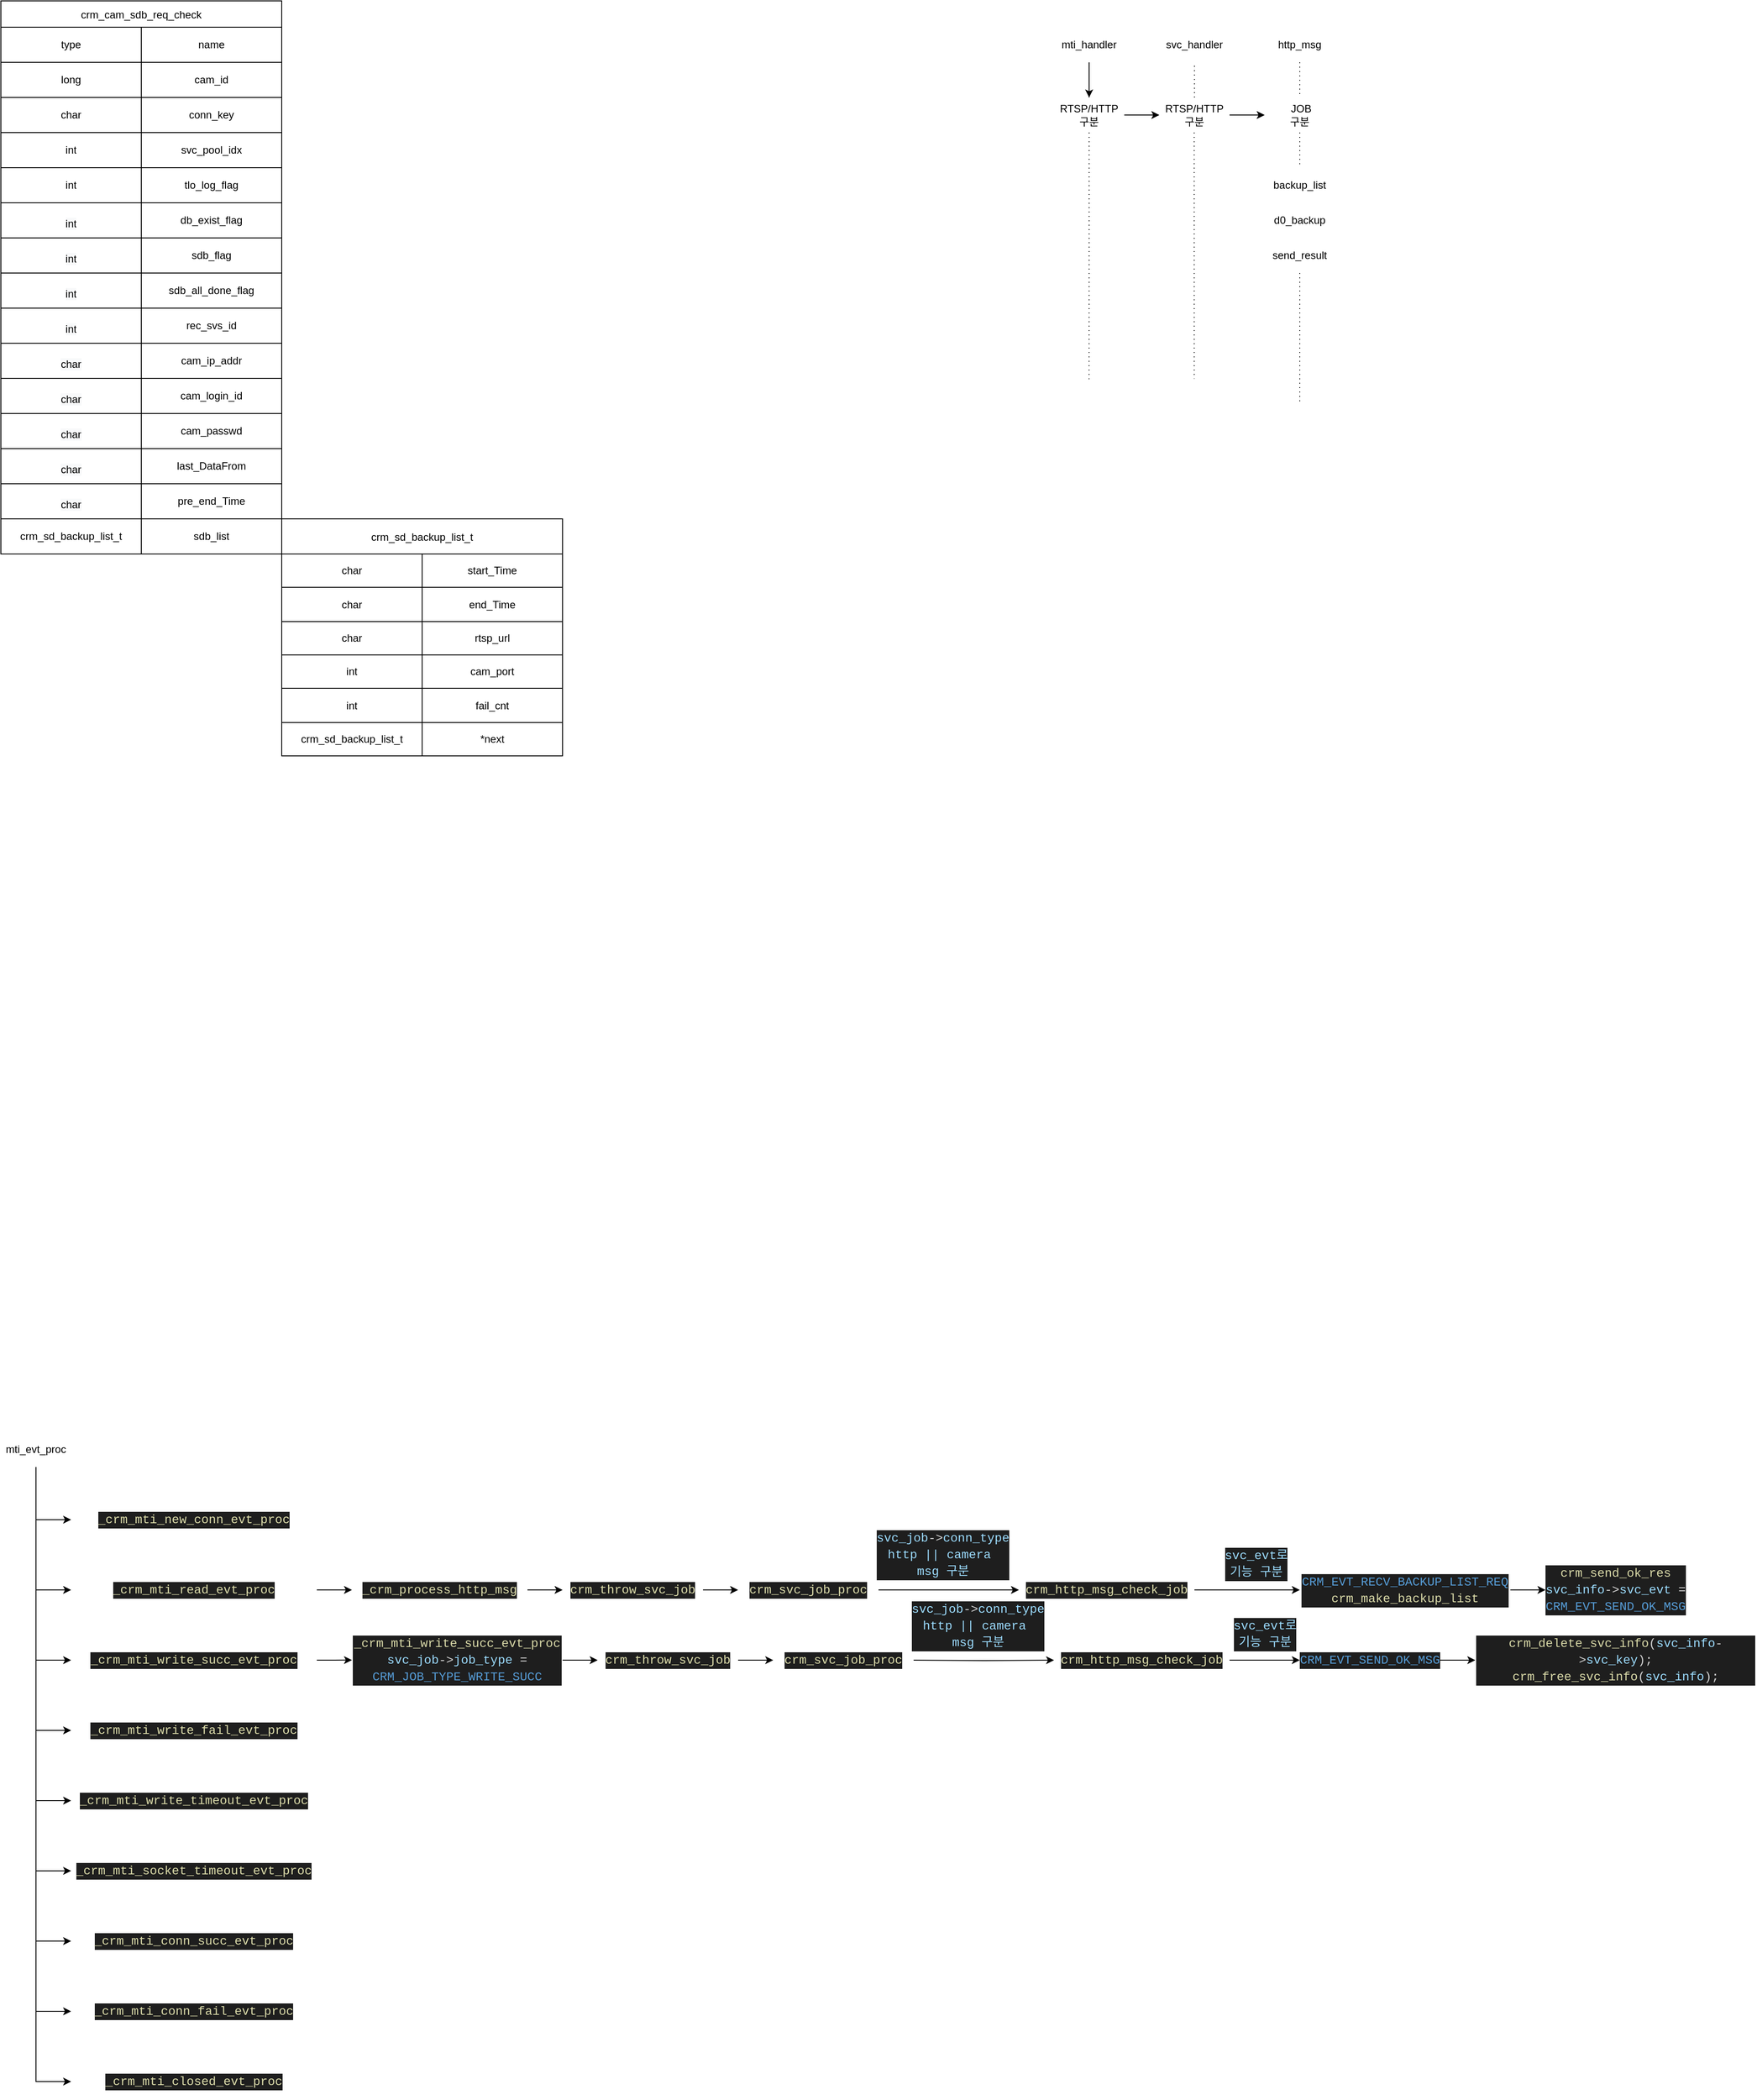<mxfile version="20.2.4" type="github">
  <diagram id="_P-Zi_dOzf9sflb4-BA2" name="페이지-1">
    <mxGraphModel dx="903" dy="488" grid="1" gridSize="10" guides="1" tooltips="1" connect="1" arrows="1" fold="1" page="1" pageScale="1" pageWidth="1200" pageHeight="1600" math="0" shadow="0">
      <root>
        <mxCell id="0" />
        <mxCell id="1" parent="0" />
        <mxCell id="_jYX91c89LGHPGC9FFMB-1" value="" style="shape=table;startSize=0;container=1;collapsible=0;childLayout=tableLayout;" parent="1" vertex="1">
          <mxGeometry x="40" y="40" width="320" height="600" as="geometry" />
        </mxCell>
        <mxCell id="_jYX91c89LGHPGC9FFMB-2" value="" style="shape=tableRow;horizontal=0;startSize=0;swimlaneHead=0;swimlaneBody=0;top=0;left=0;bottom=0;right=0;collapsible=0;dropTarget=0;fillColor=none;points=[[0,0.5],[1,0.5]];portConstraint=eastwest;movable=0;resizable=0;rotatable=0;deletable=0;editable=0;connectable=0;" parent="_jYX91c89LGHPGC9FFMB-1" vertex="1">
          <mxGeometry width="320" height="40" as="geometry" />
        </mxCell>
        <mxCell id="_jYX91c89LGHPGC9FFMB-3" value="type" style="shape=partialRectangle;html=1;whiteSpace=wrap;connectable=0;overflow=hidden;fillColor=none;top=0;left=0;bottom=0;right=0;pointerEvents=1;" parent="_jYX91c89LGHPGC9FFMB-2" vertex="1">
          <mxGeometry width="160" height="40" as="geometry">
            <mxRectangle width="160" height="40" as="alternateBounds" />
          </mxGeometry>
        </mxCell>
        <mxCell id="_jYX91c89LGHPGC9FFMB-4" value="name" style="shape=partialRectangle;html=1;whiteSpace=wrap;connectable=0;overflow=hidden;fillColor=none;top=0;left=0;bottom=0;right=0;pointerEvents=1;" parent="_jYX91c89LGHPGC9FFMB-2" vertex="1">
          <mxGeometry x="160" width="160" height="40" as="geometry">
            <mxRectangle width="160" height="40" as="alternateBounds" />
          </mxGeometry>
        </mxCell>
        <mxCell id="_jYX91c89LGHPGC9FFMB-5" value="" style="shape=tableRow;horizontal=0;startSize=0;swimlaneHead=0;swimlaneBody=0;top=0;left=0;bottom=0;right=0;collapsible=0;dropTarget=0;fillColor=none;points=[[0,0.5],[1,0.5]];portConstraint=eastwest;" parent="_jYX91c89LGHPGC9FFMB-1" vertex="1">
          <mxGeometry y="40" width="320" height="40" as="geometry" />
        </mxCell>
        <mxCell id="_jYX91c89LGHPGC9FFMB-6" value="long&lt;br&gt;" style="shape=partialRectangle;html=1;whiteSpace=wrap;connectable=0;overflow=hidden;fillColor=none;top=0;left=0;bottom=0;right=0;pointerEvents=1;movable=0;resizable=0;rotatable=0;deletable=0;editable=0;" parent="_jYX91c89LGHPGC9FFMB-5" vertex="1">
          <mxGeometry width="160" height="40" as="geometry">
            <mxRectangle width="160" height="40" as="alternateBounds" />
          </mxGeometry>
        </mxCell>
        <mxCell id="_jYX91c89LGHPGC9FFMB-7" value="cam_id" style="shape=partialRectangle;html=1;whiteSpace=wrap;connectable=0;overflow=hidden;fillColor=none;top=0;left=0;bottom=0;right=0;pointerEvents=1;movable=0;resizable=0;rotatable=0;deletable=0;editable=0;" parent="_jYX91c89LGHPGC9FFMB-5" vertex="1">
          <mxGeometry x="160" width="160" height="40" as="geometry">
            <mxRectangle width="160" height="40" as="alternateBounds" />
          </mxGeometry>
        </mxCell>
        <mxCell id="_jYX91c89LGHPGC9FFMB-8" value="" style="shape=tableRow;horizontal=0;startSize=0;swimlaneHead=0;swimlaneBody=0;top=0;left=0;bottom=0;right=0;collapsible=0;dropTarget=0;fillColor=none;points=[[0,0.5],[1,0.5]];portConstraint=eastwest;" parent="_jYX91c89LGHPGC9FFMB-1" vertex="1">
          <mxGeometry y="80" width="320" height="40" as="geometry" />
        </mxCell>
        <mxCell id="_jYX91c89LGHPGC9FFMB-9" value="char" style="shape=partialRectangle;html=1;whiteSpace=wrap;connectable=0;overflow=hidden;fillColor=none;top=0;left=0;bottom=0;right=0;pointerEvents=1;movable=0;resizable=0;rotatable=0;deletable=0;editable=0;" parent="_jYX91c89LGHPGC9FFMB-8" vertex="1">
          <mxGeometry width="160" height="40" as="geometry">
            <mxRectangle width="160" height="40" as="alternateBounds" />
          </mxGeometry>
        </mxCell>
        <mxCell id="_jYX91c89LGHPGC9FFMB-10" value="conn_key" style="shape=partialRectangle;html=1;whiteSpace=wrap;connectable=0;overflow=hidden;fillColor=none;top=0;left=0;bottom=0;right=0;pointerEvents=1;movable=0;resizable=0;rotatable=0;deletable=0;editable=0;" parent="_jYX91c89LGHPGC9FFMB-8" vertex="1">
          <mxGeometry x="160" width="160" height="40" as="geometry">
            <mxRectangle width="160" height="40" as="alternateBounds" />
          </mxGeometry>
        </mxCell>
        <mxCell id="_jYX91c89LGHPGC9FFMB-11" value="" style="shape=tableRow;horizontal=0;startSize=0;swimlaneHead=0;swimlaneBody=0;top=0;left=0;bottom=0;right=0;collapsible=0;dropTarget=0;fillColor=none;points=[[0,0.5],[1,0.5]];portConstraint=eastwest;" parent="_jYX91c89LGHPGC9FFMB-1" vertex="1">
          <mxGeometry y="120" width="320" height="40" as="geometry" />
        </mxCell>
        <mxCell id="_jYX91c89LGHPGC9FFMB-12" value="int" style="shape=partialRectangle;html=1;whiteSpace=wrap;connectable=0;overflow=hidden;fillColor=none;top=0;left=0;bottom=0;right=0;pointerEvents=1;movable=0;resizable=0;rotatable=0;deletable=0;editable=0;" parent="_jYX91c89LGHPGC9FFMB-11" vertex="1">
          <mxGeometry width="160" height="40" as="geometry">
            <mxRectangle width="160" height="40" as="alternateBounds" />
          </mxGeometry>
        </mxCell>
        <mxCell id="_jYX91c89LGHPGC9FFMB-13" value="svc_pool_idx" style="shape=partialRectangle;html=1;whiteSpace=wrap;connectable=0;overflow=hidden;fillColor=none;top=0;left=0;bottom=0;right=0;pointerEvents=1;movable=0;resizable=0;rotatable=0;deletable=0;editable=0;" parent="_jYX91c89LGHPGC9FFMB-11" vertex="1">
          <mxGeometry x="160" width="160" height="40" as="geometry">
            <mxRectangle width="160" height="40" as="alternateBounds" />
          </mxGeometry>
        </mxCell>
        <mxCell id="_jYX91c89LGHPGC9FFMB-14" value="" style="shape=tableRow;horizontal=0;startSize=0;swimlaneHead=0;swimlaneBody=0;top=0;left=0;bottom=0;right=0;collapsible=0;dropTarget=0;fillColor=none;points=[[0,0.5],[1,0.5]];portConstraint=eastwest;" parent="_jYX91c89LGHPGC9FFMB-1" vertex="1">
          <mxGeometry y="160" width="320" height="40" as="geometry" />
        </mxCell>
        <mxCell id="_jYX91c89LGHPGC9FFMB-15" value="int" style="shape=partialRectangle;html=1;whiteSpace=wrap;connectable=0;overflow=hidden;fillColor=none;top=0;left=0;bottom=0;right=0;pointerEvents=1;movable=0;resizable=0;rotatable=0;deletable=0;editable=0;" parent="_jYX91c89LGHPGC9FFMB-14" vertex="1">
          <mxGeometry width="160" height="40" as="geometry">
            <mxRectangle width="160" height="40" as="alternateBounds" />
          </mxGeometry>
        </mxCell>
        <mxCell id="_jYX91c89LGHPGC9FFMB-16" value="tlo_log_flag" style="shape=partialRectangle;html=1;whiteSpace=wrap;connectable=0;overflow=hidden;fillColor=none;top=0;left=0;bottom=0;right=0;pointerEvents=1;movable=0;resizable=0;rotatable=0;deletable=0;editable=0;" parent="_jYX91c89LGHPGC9FFMB-14" vertex="1">
          <mxGeometry x="160" width="160" height="40" as="geometry">
            <mxRectangle width="160" height="40" as="alternateBounds" />
          </mxGeometry>
        </mxCell>
        <mxCell id="_jYX91c89LGHPGC9FFMB-17" value="" style="shape=tableRow;horizontal=0;startSize=0;swimlaneHead=0;swimlaneBody=0;top=0;left=0;bottom=0;right=0;collapsible=0;dropTarget=0;fillColor=none;points=[[0,0.5],[1,0.5]];portConstraint=eastwest;" parent="_jYX91c89LGHPGC9FFMB-1" vertex="1">
          <mxGeometry y="200" width="320" height="40" as="geometry" />
        </mxCell>
        <mxCell id="_jYX91c89LGHPGC9FFMB-18" value="&#xa;&lt;span style=&quot;color: rgb(0, 0, 0); font-family: Helvetica; font-size: 12px; font-style: normal; font-variant-ligatures: normal; font-variant-caps: normal; font-weight: 400; letter-spacing: normal; orphans: 2; text-align: center; text-indent: 0px; text-transform: none; widows: 2; word-spacing: 0px; -webkit-text-stroke-width: 0px; background-color: rgb(248, 249, 250); text-decoration-thickness: initial; text-decoration-style: initial; text-decoration-color: initial; float: none; display: inline !important;&quot;&gt;int&lt;/span&gt;&#xa;&#xa;" style="shape=partialRectangle;html=1;whiteSpace=wrap;connectable=0;overflow=hidden;fillColor=none;top=0;left=0;bottom=0;right=0;pointerEvents=1;movable=0;resizable=0;rotatable=0;deletable=0;editable=0;" parent="_jYX91c89LGHPGC9FFMB-17" vertex="1">
          <mxGeometry width="160" height="40" as="geometry">
            <mxRectangle width="160" height="40" as="alternateBounds" />
          </mxGeometry>
        </mxCell>
        <mxCell id="_jYX91c89LGHPGC9FFMB-19" value="db_exist_flag" style="shape=partialRectangle;html=1;whiteSpace=wrap;connectable=0;overflow=hidden;fillColor=none;top=0;left=0;bottom=0;right=0;pointerEvents=1;movable=0;resizable=0;rotatable=0;deletable=0;editable=0;" parent="_jYX91c89LGHPGC9FFMB-17" vertex="1">
          <mxGeometry x="160" width="160" height="40" as="geometry">
            <mxRectangle width="160" height="40" as="alternateBounds" />
          </mxGeometry>
        </mxCell>
        <mxCell id="_jYX91c89LGHPGC9FFMB-20" value="" style="shape=tableRow;horizontal=0;startSize=0;swimlaneHead=0;swimlaneBody=0;top=0;left=0;bottom=0;right=0;collapsible=0;dropTarget=0;fillColor=none;points=[[0,0.5],[1,0.5]];portConstraint=eastwest;" parent="_jYX91c89LGHPGC9FFMB-1" vertex="1">
          <mxGeometry y="240" width="320" height="40" as="geometry" />
        </mxCell>
        <mxCell id="_jYX91c89LGHPGC9FFMB-21" value="&#xa;&lt;span style=&quot;color: rgb(0, 0, 0); font-family: Helvetica; font-size: 12px; font-style: normal; font-variant-ligatures: normal; font-variant-caps: normal; font-weight: 400; letter-spacing: normal; orphans: 2; text-align: center; text-indent: 0px; text-transform: none; widows: 2; word-spacing: 0px; -webkit-text-stroke-width: 0px; background-color: rgb(248, 249, 250); text-decoration-thickness: initial; text-decoration-style: initial; text-decoration-color: initial; float: none; display: inline !important;&quot;&gt;int&lt;/span&gt;&#xa;&#xa;" style="shape=partialRectangle;html=1;whiteSpace=wrap;connectable=0;overflow=hidden;fillColor=none;top=0;left=0;bottom=0;right=0;pointerEvents=1;movable=0;resizable=0;rotatable=0;deletable=0;editable=0;" parent="_jYX91c89LGHPGC9FFMB-20" vertex="1">
          <mxGeometry width="160" height="40" as="geometry">
            <mxRectangle width="160" height="40" as="alternateBounds" />
          </mxGeometry>
        </mxCell>
        <mxCell id="_jYX91c89LGHPGC9FFMB-22" value="sdb_flag" style="shape=partialRectangle;html=1;whiteSpace=wrap;connectable=0;overflow=hidden;fillColor=none;top=0;left=0;bottom=0;right=0;pointerEvents=1;movable=0;resizable=0;rotatable=0;deletable=0;editable=0;" parent="_jYX91c89LGHPGC9FFMB-20" vertex="1">
          <mxGeometry x="160" width="160" height="40" as="geometry">
            <mxRectangle width="160" height="40" as="alternateBounds" />
          </mxGeometry>
        </mxCell>
        <mxCell id="_jYX91c89LGHPGC9FFMB-23" value="" style="shape=tableRow;horizontal=0;startSize=0;swimlaneHead=0;swimlaneBody=0;top=0;left=0;bottom=0;right=0;collapsible=0;dropTarget=0;fillColor=none;points=[[0,0.5],[1,0.5]];portConstraint=eastwest;" parent="_jYX91c89LGHPGC9FFMB-1" vertex="1">
          <mxGeometry y="280" width="320" height="40" as="geometry" />
        </mxCell>
        <mxCell id="_jYX91c89LGHPGC9FFMB-24" value="&#xa;&lt;span style=&quot;color: rgb(0, 0, 0); font-family: Helvetica; font-size: 12px; font-style: normal; font-variant-ligatures: normal; font-variant-caps: normal; font-weight: 400; letter-spacing: normal; orphans: 2; text-align: center; text-indent: 0px; text-transform: none; widows: 2; word-spacing: 0px; -webkit-text-stroke-width: 0px; background-color: rgb(248, 249, 250); text-decoration-thickness: initial; text-decoration-style: initial; text-decoration-color: initial; float: none; display: inline !important;&quot;&gt;int&lt;/span&gt;&#xa;&#xa;" style="shape=partialRectangle;html=1;whiteSpace=wrap;connectable=0;overflow=hidden;fillColor=none;top=0;left=0;bottom=0;right=0;pointerEvents=1;movable=0;resizable=0;rotatable=0;deletable=0;editable=0;" parent="_jYX91c89LGHPGC9FFMB-23" vertex="1">
          <mxGeometry width="160" height="40" as="geometry">
            <mxRectangle width="160" height="40" as="alternateBounds" />
          </mxGeometry>
        </mxCell>
        <mxCell id="_jYX91c89LGHPGC9FFMB-25" value="sdb_all_done_flag" style="shape=partialRectangle;html=1;whiteSpace=wrap;connectable=0;overflow=hidden;fillColor=none;top=0;left=0;bottom=0;right=0;pointerEvents=1;movable=0;resizable=0;rotatable=0;deletable=0;editable=0;" parent="_jYX91c89LGHPGC9FFMB-23" vertex="1">
          <mxGeometry x="160" width="160" height="40" as="geometry">
            <mxRectangle width="160" height="40" as="alternateBounds" />
          </mxGeometry>
        </mxCell>
        <mxCell id="_jYX91c89LGHPGC9FFMB-26" value="" style="shape=tableRow;horizontal=0;startSize=0;swimlaneHead=0;swimlaneBody=0;top=0;left=0;bottom=0;right=0;collapsible=0;dropTarget=0;fillColor=none;points=[[0,0.5],[1,0.5]];portConstraint=eastwest;" parent="_jYX91c89LGHPGC9FFMB-1" vertex="1">
          <mxGeometry y="320" width="320" height="40" as="geometry" />
        </mxCell>
        <mxCell id="_jYX91c89LGHPGC9FFMB-27" value="&#xa;&lt;span style=&quot;color: rgb(0, 0, 0); font-family: Helvetica; font-size: 12px; font-style: normal; font-variant-ligatures: normal; font-variant-caps: normal; font-weight: 400; letter-spacing: normal; orphans: 2; text-align: center; text-indent: 0px; text-transform: none; widows: 2; word-spacing: 0px; -webkit-text-stroke-width: 0px; background-color: rgb(248, 249, 250); text-decoration-thickness: initial; text-decoration-style: initial; text-decoration-color: initial; float: none; display: inline !important;&quot;&gt;int&lt;/span&gt;&#xa;&#xa;" style="shape=partialRectangle;html=1;whiteSpace=wrap;connectable=0;overflow=hidden;fillColor=none;top=0;left=0;bottom=0;right=0;pointerEvents=1;movable=0;resizable=0;rotatable=0;deletable=0;editable=0;" parent="_jYX91c89LGHPGC9FFMB-26" vertex="1">
          <mxGeometry width="160" height="40" as="geometry">
            <mxRectangle width="160" height="40" as="alternateBounds" />
          </mxGeometry>
        </mxCell>
        <mxCell id="_jYX91c89LGHPGC9FFMB-28" value="rec_svs_id" style="shape=partialRectangle;html=1;whiteSpace=wrap;connectable=0;overflow=hidden;fillColor=none;top=0;left=0;bottom=0;right=0;pointerEvents=1;movable=0;resizable=0;rotatable=0;deletable=0;editable=0;" parent="_jYX91c89LGHPGC9FFMB-26" vertex="1">
          <mxGeometry x="160" width="160" height="40" as="geometry">
            <mxRectangle width="160" height="40" as="alternateBounds" />
          </mxGeometry>
        </mxCell>
        <mxCell id="_jYX91c89LGHPGC9FFMB-29" value="" style="shape=tableRow;horizontal=0;startSize=0;swimlaneHead=0;swimlaneBody=0;top=0;left=0;bottom=0;right=0;collapsible=0;dropTarget=0;fillColor=none;points=[[0,0.5],[1,0.5]];portConstraint=eastwest;" parent="_jYX91c89LGHPGC9FFMB-1" vertex="1">
          <mxGeometry y="360" width="320" height="40" as="geometry" />
        </mxCell>
        <mxCell id="_jYX91c89LGHPGC9FFMB-30" value="&#xa;&lt;span style=&quot;color: rgb(0, 0, 0); font-family: Helvetica; font-size: 12px; font-style: normal; font-variant-ligatures: normal; font-variant-caps: normal; font-weight: 400; letter-spacing: normal; orphans: 2; text-align: center; text-indent: 0px; text-transform: none; widows: 2; word-spacing: 0px; -webkit-text-stroke-width: 0px; background-color: rgb(248, 249, 250); text-decoration-thickness: initial; text-decoration-style: initial; text-decoration-color: initial; float: none; display: inline !important;&quot;&gt;char&lt;/span&gt;&#xa;&#xa;" style="shape=partialRectangle;html=1;whiteSpace=wrap;connectable=0;overflow=hidden;fillColor=none;top=0;left=0;bottom=0;right=0;pointerEvents=1;movable=0;resizable=0;rotatable=0;deletable=0;editable=0;" parent="_jYX91c89LGHPGC9FFMB-29" vertex="1">
          <mxGeometry width="160" height="40" as="geometry">
            <mxRectangle width="160" height="40" as="alternateBounds" />
          </mxGeometry>
        </mxCell>
        <mxCell id="_jYX91c89LGHPGC9FFMB-31" value="cam_ip_addr" style="shape=partialRectangle;html=1;whiteSpace=wrap;connectable=0;overflow=hidden;fillColor=none;top=0;left=0;bottom=0;right=0;pointerEvents=1;movable=0;resizable=0;rotatable=0;deletable=0;editable=0;" parent="_jYX91c89LGHPGC9FFMB-29" vertex="1">
          <mxGeometry x="160" width="160" height="40" as="geometry">
            <mxRectangle width="160" height="40" as="alternateBounds" />
          </mxGeometry>
        </mxCell>
        <mxCell id="_jYX91c89LGHPGC9FFMB-32" value="" style="shape=tableRow;horizontal=0;startSize=0;swimlaneHead=0;swimlaneBody=0;top=0;left=0;bottom=0;right=0;collapsible=0;dropTarget=0;fillColor=none;points=[[0,0.5],[1,0.5]];portConstraint=eastwest;" parent="_jYX91c89LGHPGC9FFMB-1" vertex="1">
          <mxGeometry y="400" width="320" height="40" as="geometry" />
        </mxCell>
        <mxCell id="_jYX91c89LGHPGC9FFMB-33" value="&#xa;&lt;span style=&quot;color: rgb(0, 0, 0); font-family: Helvetica; font-size: 12px; font-style: normal; font-variant-ligatures: normal; font-variant-caps: normal; font-weight: 400; letter-spacing: normal; orphans: 2; text-align: center; text-indent: 0px; text-transform: none; widows: 2; word-spacing: 0px; -webkit-text-stroke-width: 0px; background-color: rgb(248, 249, 250); text-decoration-thickness: initial; text-decoration-style: initial; text-decoration-color: initial; float: none; display: inline !important;&quot;&gt;char&lt;/span&gt;&#xa;&#xa;" style="shape=partialRectangle;html=1;whiteSpace=wrap;connectable=0;overflow=hidden;fillColor=none;top=0;left=0;bottom=0;right=0;pointerEvents=1;movable=0;resizable=0;rotatable=0;deletable=0;editable=0;" parent="_jYX91c89LGHPGC9FFMB-32" vertex="1">
          <mxGeometry width="160" height="40" as="geometry">
            <mxRectangle width="160" height="40" as="alternateBounds" />
          </mxGeometry>
        </mxCell>
        <mxCell id="_jYX91c89LGHPGC9FFMB-34" value="cam_login_id" style="shape=partialRectangle;html=1;whiteSpace=wrap;connectable=0;overflow=hidden;fillColor=none;top=0;left=0;bottom=0;right=0;pointerEvents=1;movable=0;resizable=0;rotatable=0;deletable=0;editable=0;" parent="_jYX91c89LGHPGC9FFMB-32" vertex="1">
          <mxGeometry x="160" width="160" height="40" as="geometry">
            <mxRectangle width="160" height="40" as="alternateBounds" />
          </mxGeometry>
        </mxCell>
        <mxCell id="_jYX91c89LGHPGC9FFMB-35" value="" style="shape=tableRow;horizontal=0;startSize=0;swimlaneHead=0;swimlaneBody=0;top=0;left=0;bottom=0;right=0;collapsible=0;dropTarget=0;fillColor=none;points=[[0,0.5],[1,0.5]];portConstraint=eastwest;" parent="_jYX91c89LGHPGC9FFMB-1" vertex="1">
          <mxGeometry y="440" width="320" height="40" as="geometry" />
        </mxCell>
        <mxCell id="_jYX91c89LGHPGC9FFMB-36" value="&#xa;&lt;span style=&quot;color: rgb(0, 0, 0); font-family: Helvetica; font-size: 12px; font-style: normal; font-variant-ligatures: normal; font-variant-caps: normal; font-weight: 400; letter-spacing: normal; orphans: 2; text-align: center; text-indent: 0px; text-transform: none; widows: 2; word-spacing: 0px; -webkit-text-stroke-width: 0px; background-color: rgb(248, 249, 250); text-decoration-thickness: initial; text-decoration-style: initial; text-decoration-color: initial; float: none; display: inline !important;&quot;&gt;char&lt;/span&gt;&#xa;&#xa;" style="shape=partialRectangle;html=1;whiteSpace=wrap;connectable=0;overflow=hidden;fillColor=none;top=0;left=0;bottom=0;right=0;pointerEvents=1;movable=0;resizable=0;rotatable=0;deletable=0;editable=0;" parent="_jYX91c89LGHPGC9FFMB-35" vertex="1">
          <mxGeometry width="160" height="40" as="geometry">
            <mxRectangle width="160" height="40" as="alternateBounds" />
          </mxGeometry>
        </mxCell>
        <mxCell id="_jYX91c89LGHPGC9FFMB-37" value="cam_passwd" style="shape=partialRectangle;html=1;whiteSpace=wrap;connectable=0;overflow=hidden;fillColor=none;top=0;left=0;bottom=0;right=0;pointerEvents=1;movable=0;resizable=0;rotatable=0;deletable=0;editable=0;" parent="_jYX91c89LGHPGC9FFMB-35" vertex="1">
          <mxGeometry x="160" width="160" height="40" as="geometry">
            <mxRectangle width="160" height="40" as="alternateBounds" />
          </mxGeometry>
        </mxCell>
        <mxCell id="_jYX91c89LGHPGC9FFMB-38" value="" style="shape=tableRow;horizontal=0;startSize=0;swimlaneHead=0;swimlaneBody=0;top=0;left=0;bottom=0;right=0;collapsible=0;dropTarget=0;fillColor=none;points=[[0,0.5],[1,0.5]];portConstraint=eastwest;" parent="_jYX91c89LGHPGC9FFMB-1" vertex="1">
          <mxGeometry y="480" width="320" height="40" as="geometry" />
        </mxCell>
        <mxCell id="_jYX91c89LGHPGC9FFMB-39" value="&#xa;&lt;span style=&quot;color: rgb(0, 0, 0); font-family: Helvetica; font-size: 12px; font-style: normal; font-variant-ligatures: normal; font-variant-caps: normal; font-weight: 400; letter-spacing: normal; orphans: 2; text-align: center; text-indent: 0px; text-transform: none; widows: 2; word-spacing: 0px; -webkit-text-stroke-width: 0px; background-color: rgb(248, 249, 250); text-decoration-thickness: initial; text-decoration-style: initial; text-decoration-color: initial; float: none; display: inline !important;&quot;&gt;char&lt;/span&gt;&#xa;&#xa;" style="shape=partialRectangle;html=1;whiteSpace=wrap;connectable=0;overflow=hidden;fillColor=none;top=0;left=0;bottom=0;right=0;pointerEvents=1;movable=0;resizable=0;rotatable=0;deletable=0;editable=0;" parent="_jYX91c89LGHPGC9FFMB-38" vertex="1">
          <mxGeometry width="160" height="40" as="geometry">
            <mxRectangle width="160" height="40" as="alternateBounds" />
          </mxGeometry>
        </mxCell>
        <mxCell id="_jYX91c89LGHPGC9FFMB-40" value="last_DataFrom" style="shape=partialRectangle;html=1;whiteSpace=wrap;connectable=0;overflow=hidden;fillColor=none;top=0;left=0;bottom=0;right=0;pointerEvents=1;movable=0;resizable=0;rotatable=0;deletable=0;editable=0;" parent="_jYX91c89LGHPGC9FFMB-38" vertex="1">
          <mxGeometry x="160" width="160" height="40" as="geometry">
            <mxRectangle width="160" height="40" as="alternateBounds" />
          </mxGeometry>
        </mxCell>
        <mxCell id="_jYX91c89LGHPGC9FFMB-41" value="" style="shape=tableRow;horizontal=0;startSize=0;swimlaneHead=0;swimlaneBody=0;top=0;left=0;bottom=0;right=0;collapsible=0;dropTarget=0;fillColor=none;points=[[0,0.5],[1,0.5]];portConstraint=eastwest;" parent="_jYX91c89LGHPGC9FFMB-1" vertex="1">
          <mxGeometry y="520" width="320" height="40" as="geometry" />
        </mxCell>
        <mxCell id="_jYX91c89LGHPGC9FFMB-42" value="&#xa;&lt;span style=&quot;color: rgb(0, 0, 0); font-family: Helvetica; font-size: 12px; font-style: normal; font-variant-ligatures: normal; font-variant-caps: normal; font-weight: 400; letter-spacing: normal; orphans: 2; text-align: center; text-indent: 0px; text-transform: none; widows: 2; word-spacing: 0px; -webkit-text-stroke-width: 0px; background-color: rgb(248, 249, 250); text-decoration-thickness: initial; text-decoration-style: initial; text-decoration-color: initial; float: none; display: inline !important;&quot;&gt;char&lt;/span&gt;&#xa;&#xa;" style="shape=partialRectangle;html=1;whiteSpace=wrap;connectable=0;overflow=hidden;fillColor=none;top=0;left=0;bottom=0;right=0;pointerEvents=1;movable=0;resizable=0;rotatable=0;deletable=0;editable=0;" parent="_jYX91c89LGHPGC9FFMB-41" vertex="1">
          <mxGeometry width="160" height="40" as="geometry">
            <mxRectangle width="160" height="40" as="alternateBounds" />
          </mxGeometry>
        </mxCell>
        <mxCell id="_jYX91c89LGHPGC9FFMB-43" value="pre_end_Time" style="shape=partialRectangle;html=1;whiteSpace=wrap;connectable=0;overflow=hidden;fillColor=none;top=0;left=0;bottom=0;right=0;pointerEvents=1;movable=0;resizable=0;rotatable=0;deletable=0;editable=0;" parent="_jYX91c89LGHPGC9FFMB-41" vertex="1">
          <mxGeometry x="160" width="160" height="40" as="geometry">
            <mxRectangle width="160" height="40" as="alternateBounds" />
          </mxGeometry>
        </mxCell>
        <mxCell id="_jYX91c89LGHPGC9FFMB-46" style="shape=tableRow;horizontal=0;startSize=0;swimlaneHead=0;swimlaneBody=0;top=0;left=0;bottom=0;right=0;collapsible=0;dropTarget=0;fillColor=none;points=[[0,0.5],[1,0.5]];portConstraint=eastwest;" parent="_jYX91c89LGHPGC9FFMB-1" vertex="1">
          <mxGeometry y="560" width="320" height="40" as="geometry" />
        </mxCell>
        <mxCell id="_jYX91c89LGHPGC9FFMB-47" value="crm_sd_backup_list_t" style="shape=partialRectangle;html=1;whiteSpace=wrap;connectable=0;overflow=hidden;fillColor=none;top=0;left=0;bottom=0;right=0;pointerEvents=1;movable=0;resizable=0;rotatable=0;deletable=0;editable=0;" parent="_jYX91c89LGHPGC9FFMB-46" vertex="1">
          <mxGeometry width="160" height="40" as="geometry">
            <mxRectangle width="160" height="40" as="alternateBounds" />
          </mxGeometry>
        </mxCell>
        <mxCell id="_jYX91c89LGHPGC9FFMB-48" value="sdb_list" style="shape=partialRectangle;html=1;whiteSpace=wrap;connectable=0;overflow=hidden;fillColor=none;top=0;left=0;bottom=0;right=0;pointerEvents=1;movable=0;resizable=0;rotatable=0;deletable=0;editable=0;" parent="_jYX91c89LGHPGC9FFMB-46" vertex="1">
          <mxGeometry x="160" width="160" height="40" as="geometry">
            <mxRectangle width="160" height="40" as="alternateBounds" />
          </mxGeometry>
        </mxCell>
        <mxCell id="_jYX91c89LGHPGC9FFMB-49" value="crm_sd_backup_list_t" style="shape=table;startSize=40;container=1;collapsible=0;childLayout=tableLayout;" parent="1" vertex="1">
          <mxGeometry x="360" y="600" width="320" height="270" as="geometry" />
        </mxCell>
        <mxCell id="_jYX91c89LGHPGC9FFMB-50" value="" style="shape=tableRow;horizontal=0;startSize=0;swimlaneHead=0;swimlaneBody=0;top=0;left=0;bottom=0;right=0;collapsible=0;dropTarget=0;fillColor=none;points=[[0,0.5],[1,0.5]];portConstraint=eastwest;" parent="_jYX91c89LGHPGC9FFMB-49" vertex="1">
          <mxGeometry y="40" width="320" height="38" as="geometry" />
        </mxCell>
        <mxCell id="_jYX91c89LGHPGC9FFMB-51" value="char" style="shape=partialRectangle;html=1;whiteSpace=wrap;connectable=0;overflow=hidden;fillColor=none;top=0;left=0;bottom=0;right=0;pointerEvents=1;" parent="_jYX91c89LGHPGC9FFMB-50" vertex="1">
          <mxGeometry width="160" height="38" as="geometry">
            <mxRectangle width="160" height="38" as="alternateBounds" />
          </mxGeometry>
        </mxCell>
        <mxCell id="_jYX91c89LGHPGC9FFMB-52" value="start_Time" style="shape=partialRectangle;html=1;whiteSpace=wrap;connectable=0;overflow=hidden;fillColor=none;top=0;left=0;bottom=0;right=0;pointerEvents=1;" parent="_jYX91c89LGHPGC9FFMB-50" vertex="1">
          <mxGeometry x="160" width="160" height="38" as="geometry">
            <mxRectangle width="160" height="38" as="alternateBounds" />
          </mxGeometry>
        </mxCell>
        <mxCell id="_jYX91c89LGHPGC9FFMB-53" value="" style="shape=tableRow;horizontal=0;startSize=0;swimlaneHead=0;swimlaneBody=0;top=0;left=0;bottom=0;right=0;collapsible=0;dropTarget=0;fillColor=none;points=[[0,0.5],[1,0.5]];portConstraint=eastwest;" parent="_jYX91c89LGHPGC9FFMB-49" vertex="1">
          <mxGeometry y="78" width="320" height="39" as="geometry" />
        </mxCell>
        <mxCell id="_jYX91c89LGHPGC9FFMB-54" value="char" style="shape=partialRectangle;html=1;whiteSpace=wrap;connectable=0;overflow=hidden;fillColor=none;top=0;left=0;bottom=0;right=0;pointerEvents=1;" parent="_jYX91c89LGHPGC9FFMB-53" vertex="1">
          <mxGeometry width="160" height="39" as="geometry">
            <mxRectangle width="160" height="39" as="alternateBounds" />
          </mxGeometry>
        </mxCell>
        <mxCell id="_jYX91c89LGHPGC9FFMB-55" value="end_Time" style="shape=partialRectangle;html=1;whiteSpace=wrap;connectable=0;overflow=hidden;fillColor=none;top=0;left=0;bottom=0;right=0;pointerEvents=1;" parent="_jYX91c89LGHPGC9FFMB-53" vertex="1">
          <mxGeometry x="160" width="160" height="39" as="geometry">
            <mxRectangle width="160" height="39" as="alternateBounds" />
          </mxGeometry>
        </mxCell>
        <mxCell id="_jYX91c89LGHPGC9FFMB-56" value="" style="shape=tableRow;horizontal=0;startSize=0;swimlaneHead=0;swimlaneBody=0;top=0;left=0;bottom=0;right=0;collapsible=0;dropTarget=0;fillColor=none;points=[[0,0.5],[1,0.5]];portConstraint=eastwest;" parent="_jYX91c89LGHPGC9FFMB-49" vertex="1">
          <mxGeometry y="117" width="320" height="38" as="geometry" />
        </mxCell>
        <mxCell id="_jYX91c89LGHPGC9FFMB-57" value="char" style="shape=partialRectangle;html=1;whiteSpace=wrap;connectable=0;overflow=hidden;fillColor=none;top=0;left=0;bottom=0;right=0;pointerEvents=1;" parent="_jYX91c89LGHPGC9FFMB-56" vertex="1">
          <mxGeometry width="160" height="38" as="geometry">
            <mxRectangle width="160" height="38" as="alternateBounds" />
          </mxGeometry>
        </mxCell>
        <mxCell id="_jYX91c89LGHPGC9FFMB-58" value="rtsp_url" style="shape=partialRectangle;html=1;whiteSpace=wrap;connectable=0;overflow=hidden;fillColor=none;top=0;left=0;bottom=0;right=0;pointerEvents=1;" parent="_jYX91c89LGHPGC9FFMB-56" vertex="1">
          <mxGeometry x="160" width="160" height="38" as="geometry">
            <mxRectangle width="160" height="38" as="alternateBounds" />
          </mxGeometry>
        </mxCell>
        <mxCell id="_jYX91c89LGHPGC9FFMB-59" value="" style="shape=tableRow;horizontal=0;startSize=0;swimlaneHead=0;swimlaneBody=0;top=0;left=0;bottom=0;right=0;collapsible=0;dropTarget=0;fillColor=none;points=[[0,0.5],[1,0.5]];portConstraint=eastwest;" parent="_jYX91c89LGHPGC9FFMB-49" vertex="1">
          <mxGeometry y="155" width="320" height="38" as="geometry" />
        </mxCell>
        <mxCell id="_jYX91c89LGHPGC9FFMB-60" value="int" style="shape=partialRectangle;html=1;whiteSpace=wrap;connectable=0;overflow=hidden;fillColor=none;top=0;left=0;bottom=0;right=0;pointerEvents=1;" parent="_jYX91c89LGHPGC9FFMB-59" vertex="1">
          <mxGeometry width="160" height="38" as="geometry">
            <mxRectangle width="160" height="38" as="alternateBounds" />
          </mxGeometry>
        </mxCell>
        <mxCell id="_jYX91c89LGHPGC9FFMB-61" value="cam_port" style="shape=partialRectangle;html=1;whiteSpace=wrap;connectable=0;overflow=hidden;fillColor=none;top=0;left=0;bottom=0;right=0;pointerEvents=1;" parent="_jYX91c89LGHPGC9FFMB-59" vertex="1">
          <mxGeometry x="160" width="160" height="38" as="geometry">
            <mxRectangle width="160" height="38" as="alternateBounds" />
          </mxGeometry>
        </mxCell>
        <mxCell id="_jYX91c89LGHPGC9FFMB-62" value="" style="shape=tableRow;horizontal=0;startSize=0;swimlaneHead=0;swimlaneBody=0;top=0;left=0;bottom=0;right=0;collapsible=0;dropTarget=0;fillColor=none;points=[[0,0.5],[1,0.5]];portConstraint=eastwest;" parent="_jYX91c89LGHPGC9FFMB-49" vertex="1">
          <mxGeometry y="193" width="320" height="39" as="geometry" />
        </mxCell>
        <mxCell id="_jYX91c89LGHPGC9FFMB-63" value="int" style="shape=partialRectangle;html=1;whiteSpace=wrap;connectable=0;overflow=hidden;fillColor=none;top=0;left=0;bottom=0;right=0;pointerEvents=1;" parent="_jYX91c89LGHPGC9FFMB-62" vertex="1">
          <mxGeometry width="160" height="39" as="geometry">
            <mxRectangle width="160" height="39" as="alternateBounds" />
          </mxGeometry>
        </mxCell>
        <mxCell id="_jYX91c89LGHPGC9FFMB-64" value="fail_cnt" style="shape=partialRectangle;html=1;whiteSpace=wrap;connectable=0;overflow=hidden;fillColor=none;top=0;left=0;bottom=0;right=0;pointerEvents=1;" parent="_jYX91c89LGHPGC9FFMB-62" vertex="1">
          <mxGeometry x="160" width="160" height="39" as="geometry">
            <mxRectangle width="160" height="39" as="alternateBounds" />
          </mxGeometry>
        </mxCell>
        <mxCell id="_jYX91c89LGHPGC9FFMB-65" value="" style="shape=tableRow;horizontal=0;startSize=0;swimlaneHead=0;swimlaneBody=0;top=0;left=0;bottom=0;right=0;collapsible=0;dropTarget=0;fillColor=none;points=[[0,0.5],[1,0.5]];portConstraint=eastwest;" parent="_jYX91c89LGHPGC9FFMB-49" vertex="1">
          <mxGeometry y="232" width="320" height="38" as="geometry" />
        </mxCell>
        <mxCell id="_jYX91c89LGHPGC9FFMB-66" value="crm_sd_backup_list_t" style="shape=partialRectangle;html=1;whiteSpace=wrap;connectable=0;overflow=hidden;fillColor=none;top=0;left=0;bottom=0;right=0;pointerEvents=1;" parent="_jYX91c89LGHPGC9FFMB-65" vertex="1">
          <mxGeometry width="160" height="38" as="geometry">
            <mxRectangle width="160" height="38" as="alternateBounds" />
          </mxGeometry>
        </mxCell>
        <mxCell id="_jYX91c89LGHPGC9FFMB-67" value="*next" style="shape=partialRectangle;html=1;whiteSpace=wrap;connectable=0;overflow=hidden;fillColor=none;top=0;left=0;bottom=0;right=0;pointerEvents=1;" parent="_jYX91c89LGHPGC9FFMB-65" vertex="1">
          <mxGeometry x="160" width="160" height="38" as="geometry">
            <mxRectangle width="160" height="38" as="alternateBounds" />
          </mxGeometry>
        </mxCell>
        <mxCell id="_jYX91c89LGHPGC9FFMB-114" value="crm_cam_sdb_req_check" style="shape=table;startSize=30;container=1;collapsible=0;childLayout=tableLayout;" parent="1" vertex="1">
          <mxGeometry x="40" y="10" width="320" height="550" as="geometry" />
        </mxCell>
        <mxCell id="_jYX91c89LGHPGC9FFMB-115" value="" style="shape=tableRow;horizontal=0;startSize=0;swimlaneHead=0;swimlaneBody=0;top=0;left=0;bottom=0;right=0;collapsible=0;dropTarget=0;fillColor=none;points=[[0,0.5],[1,0.5]];portConstraint=eastwest;" parent="_jYX91c89LGHPGC9FFMB-114" vertex="1">
          <mxGeometry y="30" width="320" height="40" as="geometry" />
        </mxCell>
        <mxCell id="_jYX91c89LGHPGC9FFMB-116" value="" style="shape=partialRectangle;html=1;whiteSpace=wrap;connectable=0;overflow=hidden;fillColor=none;top=0;left=0;bottom=0;right=0;pointerEvents=1;" parent="_jYX91c89LGHPGC9FFMB-115" vertex="1">
          <mxGeometry width="160" height="40" as="geometry">
            <mxRectangle width="160" height="40" as="alternateBounds" />
          </mxGeometry>
        </mxCell>
        <mxCell id="_jYX91c89LGHPGC9FFMB-117" value="" style="shape=partialRectangle;html=1;whiteSpace=wrap;connectable=0;overflow=hidden;fillColor=none;top=0;left=0;bottom=0;right=0;pointerEvents=1;" parent="_jYX91c89LGHPGC9FFMB-115" vertex="1">
          <mxGeometry x="160" width="160" height="40" as="geometry">
            <mxRectangle width="160" height="40" as="alternateBounds" />
          </mxGeometry>
        </mxCell>
        <mxCell id="_jYX91c89LGHPGC9FFMB-118" value="" style="shape=tableRow;horizontal=0;startSize=0;swimlaneHead=0;swimlaneBody=0;top=0;left=0;bottom=0;right=0;collapsible=0;dropTarget=0;fillColor=none;points=[[0,0.5],[1,0.5]];portConstraint=eastwest;" parent="_jYX91c89LGHPGC9FFMB-114" vertex="1">
          <mxGeometry y="70" width="320" height="40" as="geometry" />
        </mxCell>
        <mxCell id="_jYX91c89LGHPGC9FFMB-119" value="" style="shape=partialRectangle;html=1;whiteSpace=wrap;connectable=0;overflow=hidden;fillColor=none;top=0;left=0;bottom=0;right=0;pointerEvents=1;" parent="_jYX91c89LGHPGC9FFMB-118" vertex="1">
          <mxGeometry width="160" height="40" as="geometry">
            <mxRectangle width="160" height="40" as="alternateBounds" />
          </mxGeometry>
        </mxCell>
        <mxCell id="_jYX91c89LGHPGC9FFMB-120" value="" style="shape=partialRectangle;html=1;whiteSpace=wrap;connectable=0;overflow=hidden;fillColor=none;top=0;left=0;bottom=0;right=0;pointerEvents=1;" parent="_jYX91c89LGHPGC9FFMB-118" vertex="1">
          <mxGeometry x="160" width="160" height="40" as="geometry">
            <mxRectangle width="160" height="40" as="alternateBounds" />
          </mxGeometry>
        </mxCell>
        <mxCell id="_jYX91c89LGHPGC9FFMB-121" value="" style="shape=tableRow;horizontal=0;startSize=0;swimlaneHead=0;swimlaneBody=0;top=0;left=0;bottom=0;right=0;collapsible=0;dropTarget=0;fillColor=none;points=[[0,0.5],[1,0.5]];portConstraint=eastwest;" parent="_jYX91c89LGHPGC9FFMB-114" vertex="1">
          <mxGeometry y="110" width="320" height="40" as="geometry" />
        </mxCell>
        <mxCell id="_jYX91c89LGHPGC9FFMB-122" value="" style="shape=partialRectangle;html=1;whiteSpace=wrap;connectable=0;overflow=hidden;fillColor=none;top=0;left=0;bottom=0;right=0;pointerEvents=1;" parent="_jYX91c89LGHPGC9FFMB-121" vertex="1">
          <mxGeometry width="160" height="40" as="geometry">
            <mxRectangle width="160" height="40" as="alternateBounds" />
          </mxGeometry>
        </mxCell>
        <mxCell id="_jYX91c89LGHPGC9FFMB-123" value="" style="shape=partialRectangle;html=1;whiteSpace=wrap;connectable=0;overflow=hidden;fillColor=none;top=0;left=0;bottom=0;right=0;pointerEvents=1;" parent="_jYX91c89LGHPGC9FFMB-121" vertex="1">
          <mxGeometry x="160" width="160" height="40" as="geometry">
            <mxRectangle width="160" height="40" as="alternateBounds" />
          </mxGeometry>
        </mxCell>
        <mxCell id="_jYX91c89LGHPGC9FFMB-124" value="" style="shape=tableRow;horizontal=0;startSize=0;swimlaneHead=0;swimlaneBody=0;top=0;left=0;bottom=0;right=0;collapsible=0;dropTarget=0;fillColor=none;points=[[0,0.5],[1,0.5]];portConstraint=eastwest;" parent="_jYX91c89LGHPGC9FFMB-114" vertex="1">
          <mxGeometry y="150" width="320" height="40" as="geometry" />
        </mxCell>
        <mxCell id="_jYX91c89LGHPGC9FFMB-125" value="" style="shape=partialRectangle;html=1;whiteSpace=wrap;connectable=0;overflow=hidden;fillColor=none;top=0;left=0;bottom=0;right=0;pointerEvents=1;" parent="_jYX91c89LGHPGC9FFMB-124" vertex="1">
          <mxGeometry width="160" height="40" as="geometry">
            <mxRectangle width="160" height="40" as="alternateBounds" />
          </mxGeometry>
        </mxCell>
        <mxCell id="_jYX91c89LGHPGC9FFMB-126" value="" style="shape=partialRectangle;html=1;whiteSpace=wrap;connectable=0;overflow=hidden;fillColor=none;top=0;left=0;bottom=0;right=0;pointerEvents=1;" parent="_jYX91c89LGHPGC9FFMB-124" vertex="1">
          <mxGeometry x="160" width="160" height="40" as="geometry">
            <mxRectangle width="160" height="40" as="alternateBounds" />
          </mxGeometry>
        </mxCell>
        <mxCell id="_jYX91c89LGHPGC9FFMB-127" value="" style="shape=tableRow;horizontal=0;startSize=0;swimlaneHead=0;swimlaneBody=0;top=0;left=0;bottom=0;right=0;collapsible=0;dropTarget=0;fillColor=none;points=[[0,0.5],[1,0.5]];portConstraint=eastwest;" parent="_jYX91c89LGHPGC9FFMB-114" vertex="1">
          <mxGeometry y="190" width="320" height="40" as="geometry" />
        </mxCell>
        <mxCell id="_jYX91c89LGHPGC9FFMB-128" value="" style="shape=partialRectangle;html=1;whiteSpace=wrap;connectable=0;overflow=hidden;fillColor=none;top=0;left=0;bottom=0;right=0;pointerEvents=1;" parent="_jYX91c89LGHPGC9FFMB-127" vertex="1">
          <mxGeometry width="160" height="40" as="geometry">
            <mxRectangle width="160" height="40" as="alternateBounds" />
          </mxGeometry>
        </mxCell>
        <mxCell id="_jYX91c89LGHPGC9FFMB-129" value="" style="shape=partialRectangle;html=1;whiteSpace=wrap;connectable=0;overflow=hidden;fillColor=none;top=0;left=0;bottom=0;right=0;pointerEvents=1;" parent="_jYX91c89LGHPGC9FFMB-127" vertex="1">
          <mxGeometry x="160" width="160" height="40" as="geometry">
            <mxRectangle width="160" height="40" as="alternateBounds" />
          </mxGeometry>
        </mxCell>
        <mxCell id="_jYX91c89LGHPGC9FFMB-130" value="" style="shape=tableRow;horizontal=0;startSize=0;swimlaneHead=0;swimlaneBody=0;top=0;left=0;bottom=0;right=0;collapsible=0;dropTarget=0;fillColor=none;points=[[0,0.5],[1,0.5]];portConstraint=eastwest;" parent="_jYX91c89LGHPGC9FFMB-114" vertex="1">
          <mxGeometry y="230" width="320" height="40" as="geometry" />
        </mxCell>
        <mxCell id="_jYX91c89LGHPGC9FFMB-131" value="" style="shape=partialRectangle;html=1;whiteSpace=wrap;connectable=0;overflow=hidden;fillColor=none;top=0;left=0;bottom=0;right=0;pointerEvents=1;" parent="_jYX91c89LGHPGC9FFMB-130" vertex="1">
          <mxGeometry width="160" height="40" as="geometry">
            <mxRectangle width="160" height="40" as="alternateBounds" />
          </mxGeometry>
        </mxCell>
        <mxCell id="_jYX91c89LGHPGC9FFMB-132" value="" style="shape=partialRectangle;html=1;whiteSpace=wrap;connectable=0;overflow=hidden;fillColor=none;top=0;left=0;bottom=0;right=0;pointerEvents=1;" parent="_jYX91c89LGHPGC9FFMB-130" vertex="1">
          <mxGeometry x="160" width="160" height="40" as="geometry">
            <mxRectangle width="160" height="40" as="alternateBounds" />
          </mxGeometry>
        </mxCell>
        <mxCell id="_jYX91c89LGHPGC9FFMB-133" value="" style="shape=tableRow;horizontal=0;startSize=0;swimlaneHead=0;swimlaneBody=0;top=0;left=0;bottom=0;right=0;collapsible=0;dropTarget=0;fillColor=none;points=[[0,0.5],[1,0.5]];portConstraint=eastwest;" parent="_jYX91c89LGHPGC9FFMB-114" vertex="1">
          <mxGeometry y="270" width="320" height="40" as="geometry" />
        </mxCell>
        <mxCell id="_jYX91c89LGHPGC9FFMB-134" value="" style="shape=partialRectangle;html=1;whiteSpace=wrap;connectable=0;overflow=hidden;fillColor=none;top=0;left=0;bottom=0;right=0;pointerEvents=1;" parent="_jYX91c89LGHPGC9FFMB-133" vertex="1">
          <mxGeometry width="160" height="40" as="geometry">
            <mxRectangle width="160" height="40" as="alternateBounds" />
          </mxGeometry>
        </mxCell>
        <mxCell id="_jYX91c89LGHPGC9FFMB-135" value="" style="shape=partialRectangle;html=1;whiteSpace=wrap;connectable=0;overflow=hidden;fillColor=none;top=0;left=0;bottom=0;right=0;pointerEvents=1;" parent="_jYX91c89LGHPGC9FFMB-133" vertex="1">
          <mxGeometry x="160" width="160" height="40" as="geometry">
            <mxRectangle width="160" height="40" as="alternateBounds" />
          </mxGeometry>
        </mxCell>
        <mxCell id="_jYX91c89LGHPGC9FFMB-136" value="" style="shape=tableRow;horizontal=0;startSize=0;swimlaneHead=0;swimlaneBody=0;top=0;left=0;bottom=0;right=0;collapsible=0;dropTarget=0;fillColor=none;points=[[0,0.5],[1,0.5]];portConstraint=eastwest;" parent="_jYX91c89LGHPGC9FFMB-114" vertex="1">
          <mxGeometry y="310" width="320" height="40" as="geometry" />
        </mxCell>
        <mxCell id="_jYX91c89LGHPGC9FFMB-137" value="" style="shape=partialRectangle;html=1;whiteSpace=wrap;connectable=0;overflow=hidden;fillColor=none;top=0;left=0;bottom=0;right=0;pointerEvents=1;" parent="_jYX91c89LGHPGC9FFMB-136" vertex="1">
          <mxGeometry width="160" height="40" as="geometry">
            <mxRectangle width="160" height="40" as="alternateBounds" />
          </mxGeometry>
        </mxCell>
        <mxCell id="_jYX91c89LGHPGC9FFMB-138" value="" style="shape=partialRectangle;html=1;whiteSpace=wrap;connectable=0;overflow=hidden;fillColor=none;top=0;left=0;bottom=0;right=0;pointerEvents=1;" parent="_jYX91c89LGHPGC9FFMB-136" vertex="1">
          <mxGeometry x="160" width="160" height="40" as="geometry">
            <mxRectangle width="160" height="40" as="alternateBounds" />
          </mxGeometry>
        </mxCell>
        <mxCell id="_jYX91c89LGHPGC9FFMB-139" value="" style="shape=tableRow;horizontal=0;startSize=0;swimlaneHead=0;swimlaneBody=0;top=0;left=0;bottom=0;right=0;collapsible=0;dropTarget=0;fillColor=none;points=[[0,0.5],[1,0.5]];portConstraint=eastwest;" parent="_jYX91c89LGHPGC9FFMB-114" vertex="1">
          <mxGeometry y="350" width="320" height="40" as="geometry" />
        </mxCell>
        <mxCell id="_jYX91c89LGHPGC9FFMB-140" value="" style="shape=partialRectangle;html=1;whiteSpace=wrap;connectable=0;overflow=hidden;fillColor=none;top=0;left=0;bottom=0;right=0;pointerEvents=1;" parent="_jYX91c89LGHPGC9FFMB-139" vertex="1">
          <mxGeometry width="160" height="40" as="geometry">
            <mxRectangle width="160" height="40" as="alternateBounds" />
          </mxGeometry>
        </mxCell>
        <mxCell id="_jYX91c89LGHPGC9FFMB-141" value="" style="shape=partialRectangle;html=1;whiteSpace=wrap;connectable=0;overflow=hidden;fillColor=none;top=0;left=0;bottom=0;right=0;pointerEvents=1;" parent="_jYX91c89LGHPGC9FFMB-139" vertex="1">
          <mxGeometry x="160" width="160" height="40" as="geometry">
            <mxRectangle width="160" height="40" as="alternateBounds" />
          </mxGeometry>
        </mxCell>
        <mxCell id="_jYX91c89LGHPGC9FFMB-142" value="" style="shape=tableRow;horizontal=0;startSize=0;swimlaneHead=0;swimlaneBody=0;top=0;left=0;bottom=0;right=0;collapsible=0;dropTarget=0;fillColor=none;points=[[0,0.5],[1,0.5]];portConstraint=eastwest;" parent="_jYX91c89LGHPGC9FFMB-114" vertex="1">
          <mxGeometry y="390" width="320" height="40" as="geometry" />
        </mxCell>
        <mxCell id="_jYX91c89LGHPGC9FFMB-143" value="" style="shape=partialRectangle;html=1;whiteSpace=wrap;connectable=0;overflow=hidden;fillColor=none;top=0;left=0;bottom=0;right=0;pointerEvents=1;" parent="_jYX91c89LGHPGC9FFMB-142" vertex="1">
          <mxGeometry width="160" height="40" as="geometry">
            <mxRectangle width="160" height="40" as="alternateBounds" />
          </mxGeometry>
        </mxCell>
        <mxCell id="_jYX91c89LGHPGC9FFMB-144" value="" style="shape=partialRectangle;html=1;whiteSpace=wrap;connectable=0;overflow=hidden;fillColor=none;top=0;left=0;bottom=0;right=0;pointerEvents=1;" parent="_jYX91c89LGHPGC9FFMB-142" vertex="1">
          <mxGeometry x="160" width="160" height="40" as="geometry">
            <mxRectangle width="160" height="40" as="alternateBounds" />
          </mxGeometry>
        </mxCell>
        <mxCell id="_jYX91c89LGHPGC9FFMB-145" value="" style="shape=tableRow;horizontal=0;startSize=0;swimlaneHead=0;swimlaneBody=0;top=0;left=0;bottom=0;right=0;collapsible=0;dropTarget=0;fillColor=none;points=[[0,0.5],[1,0.5]];portConstraint=eastwest;" parent="_jYX91c89LGHPGC9FFMB-114" vertex="1">
          <mxGeometry y="430" width="320" height="40" as="geometry" />
        </mxCell>
        <mxCell id="_jYX91c89LGHPGC9FFMB-146" value="" style="shape=partialRectangle;html=1;whiteSpace=wrap;connectable=0;overflow=hidden;fillColor=none;top=0;left=0;bottom=0;right=0;pointerEvents=1;" parent="_jYX91c89LGHPGC9FFMB-145" vertex="1">
          <mxGeometry width="160" height="40" as="geometry">
            <mxRectangle width="160" height="40" as="alternateBounds" />
          </mxGeometry>
        </mxCell>
        <mxCell id="_jYX91c89LGHPGC9FFMB-147" value="" style="shape=partialRectangle;html=1;whiteSpace=wrap;connectable=0;overflow=hidden;fillColor=none;top=0;left=0;bottom=0;right=0;pointerEvents=1;" parent="_jYX91c89LGHPGC9FFMB-145" vertex="1">
          <mxGeometry x="160" width="160" height="40" as="geometry">
            <mxRectangle width="160" height="40" as="alternateBounds" />
          </mxGeometry>
        </mxCell>
        <mxCell id="_jYX91c89LGHPGC9FFMB-148" value="" style="shape=tableRow;horizontal=0;startSize=0;swimlaneHead=0;swimlaneBody=0;top=0;left=0;bottom=0;right=0;collapsible=0;dropTarget=0;fillColor=none;points=[[0,0.5],[1,0.5]];portConstraint=eastwest;" parent="_jYX91c89LGHPGC9FFMB-114" vertex="1">
          <mxGeometry y="470" width="320" height="40" as="geometry" />
        </mxCell>
        <mxCell id="_jYX91c89LGHPGC9FFMB-149" value="" style="shape=partialRectangle;html=1;whiteSpace=wrap;connectable=0;overflow=hidden;fillColor=none;top=0;left=0;bottom=0;right=0;pointerEvents=1;" parent="_jYX91c89LGHPGC9FFMB-148" vertex="1">
          <mxGeometry width="160" height="40" as="geometry">
            <mxRectangle width="160" height="40" as="alternateBounds" />
          </mxGeometry>
        </mxCell>
        <mxCell id="_jYX91c89LGHPGC9FFMB-150" value="" style="shape=partialRectangle;html=1;whiteSpace=wrap;connectable=0;overflow=hidden;fillColor=none;top=0;left=0;bottom=0;right=0;pointerEvents=1;" parent="_jYX91c89LGHPGC9FFMB-148" vertex="1">
          <mxGeometry x="160" width="160" height="40" as="geometry">
            <mxRectangle width="160" height="40" as="alternateBounds" />
          </mxGeometry>
        </mxCell>
        <mxCell id="_jYX91c89LGHPGC9FFMB-151" value="" style="shape=tableRow;horizontal=0;startSize=0;swimlaneHead=0;swimlaneBody=0;top=0;left=0;bottom=0;right=0;collapsible=0;dropTarget=0;fillColor=none;points=[[0,0.5],[1,0.5]];portConstraint=eastwest;" parent="_jYX91c89LGHPGC9FFMB-114" vertex="1">
          <mxGeometry y="510" width="320" height="40" as="geometry" />
        </mxCell>
        <mxCell id="_jYX91c89LGHPGC9FFMB-152" value="" style="shape=partialRectangle;html=1;whiteSpace=wrap;connectable=0;overflow=hidden;fillColor=none;top=0;left=0;bottom=0;right=0;pointerEvents=1;" parent="_jYX91c89LGHPGC9FFMB-151" vertex="1">
          <mxGeometry width="160" height="40" as="geometry">
            <mxRectangle width="160" height="40" as="alternateBounds" />
          </mxGeometry>
        </mxCell>
        <mxCell id="_jYX91c89LGHPGC9FFMB-153" value="" style="shape=partialRectangle;html=1;whiteSpace=wrap;connectable=0;overflow=hidden;fillColor=none;top=0;left=0;bottom=0;right=0;pointerEvents=1;" parent="_jYX91c89LGHPGC9FFMB-151" vertex="1">
          <mxGeometry x="160" width="160" height="40" as="geometry">
            <mxRectangle width="160" height="40" as="alternateBounds" />
          </mxGeometry>
        </mxCell>
        <mxCell id="mVDugHJZV_uuTdiIqoxV-2" style="edgeStyle=orthogonalEdgeStyle;rounded=0;orthogonalLoop=1;jettySize=auto;html=1;exitX=0.5;exitY=1;exitDx=0;exitDy=0;entryX=0;entryY=0.5;entryDx=0;entryDy=0;" parent="1" source="mVDugHJZV_uuTdiIqoxV-1" target="mVDugHJZV_uuTdiIqoxV-11" edge="1">
          <mxGeometry relative="1" as="geometry">
            <mxPoint x="80" y="2420" as="targetPoint" />
          </mxGeometry>
        </mxCell>
        <mxCell id="mVDugHJZV_uuTdiIqoxV-12" style="edgeStyle=orthogonalEdgeStyle;rounded=0;orthogonalLoop=1;jettySize=auto;html=1;exitX=0.5;exitY=1;exitDx=0;exitDy=0;entryX=0;entryY=0.5;entryDx=0;entryDy=0;" parent="1" source="mVDugHJZV_uuTdiIqoxV-1" target="mVDugHJZV_uuTdiIqoxV-10" edge="1">
          <mxGeometry relative="1" as="geometry" />
        </mxCell>
        <mxCell id="mVDugHJZV_uuTdiIqoxV-13" style="edgeStyle=orthogonalEdgeStyle;rounded=0;orthogonalLoop=1;jettySize=auto;html=1;exitX=0.5;exitY=1;exitDx=0;exitDy=0;entryX=0;entryY=0.5;entryDx=0;entryDy=0;" parent="1" source="mVDugHJZV_uuTdiIqoxV-1" target="mVDugHJZV_uuTdiIqoxV-9" edge="1">
          <mxGeometry relative="1" as="geometry" />
        </mxCell>
        <mxCell id="mVDugHJZV_uuTdiIqoxV-14" style="edgeStyle=orthogonalEdgeStyle;rounded=0;orthogonalLoop=1;jettySize=auto;html=1;exitX=0.5;exitY=1;exitDx=0;exitDy=0;entryX=0;entryY=0.5;entryDx=0;entryDy=0;" parent="1" source="mVDugHJZV_uuTdiIqoxV-1" target="mVDugHJZV_uuTdiIqoxV-3" edge="1">
          <mxGeometry relative="1" as="geometry" />
        </mxCell>
        <mxCell id="mVDugHJZV_uuTdiIqoxV-15" style="edgeStyle=orthogonalEdgeStyle;rounded=0;orthogonalLoop=1;jettySize=auto;html=1;exitX=0.5;exitY=1;exitDx=0;exitDy=0;entryX=0;entryY=0.5;entryDx=0;entryDy=0;" parent="1" source="mVDugHJZV_uuTdiIqoxV-1" target="mVDugHJZV_uuTdiIqoxV-4" edge="1">
          <mxGeometry relative="1" as="geometry" />
        </mxCell>
        <mxCell id="mVDugHJZV_uuTdiIqoxV-16" style="edgeStyle=orthogonalEdgeStyle;rounded=0;orthogonalLoop=1;jettySize=auto;html=1;exitX=0.5;exitY=1;exitDx=0;exitDy=0;entryX=0;entryY=0.5;entryDx=0;entryDy=0;" parent="1" source="mVDugHJZV_uuTdiIqoxV-1" target="mVDugHJZV_uuTdiIqoxV-5" edge="1">
          <mxGeometry relative="1" as="geometry" />
        </mxCell>
        <mxCell id="mVDugHJZV_uuTdiIqoxV-17" style="edgeStyle=orthogonalEdgeStyle;rounded=0;orthogonalLoop=1;jettySize=auto;html=1;exitX=0.5;exitY=1;exitDx=0;exitDy=0;entryX=0;entryY=0.5;entryDx=0;entryDy=0;" parent="1" source="mVDugHJZV_uuTdiIqoxV-1" target="mVDugHJZV_uuTdiIqoxV-6" edge="1">
          <mxGeometry relative="1" as="geometry" />
        </mxCell>
        <mxCell id="mVDugHJZV_uuTdiIqoxV-18" style="edgeStyle=orthogonalEdgeStyle;rounded=0;orthogonalLoop=1;jettySize=auto;html=1;exitX=0.5;exitY=1;exitDx=0;exitDy=0;entryX=0;entryY=0.5;entryDx=0;entryDy=0;" parent="1" source="mVDugHJZV_uuTdiIqoxV-1" target="mVDugHJZV_uuTdiIqoxV-7" edge="1">
          <mxGeometry relative="1" as="geometry" />
        </mxCell>
        <mxCell id="mVDugHJZV_uuTdiIqoxV-19" style="edgeStyle=orthogonalEdgeStyle;rounded=0;orthogonalLoop=1;jettySize=auto;html=1;exitX=0.5;exitY=1;exitDx=0;exitDy=0;entryX=0;entryY=0.5;entryDx=0;entryDy=0;" parent="1" source="mVDugHJZV_uuTdiIqoxV-1" target="mVDugHJZV_uuTdiIqoxV-8" edge="1">
          <mxGeometry relative="1" as="geometry" />
        </mxCell>
        <mxCell id="mVDugHJZV_uuTdiIqoxV-1" value="mti_evt_proc" style="text;html=1;strokeColor=none;fillColor=none;align=center;verticalAlign=middle;whiteSpace=wrap;rounded=0;" parent="1" vertex="1">
          <mxGeometry x="40" y="1640" width="80" height="40" as="geometry" />
        </mxCell>
        <mxCell id="mVDugHJZV_uuTdiIqoxV-3" value="&lt;div style=&quot;color: rgb(212, 212, 212); background-color: rgb(30, 30, 30); font-family: Consolas, &amp;quot;Courier New&amp;quot;, monospace; font-size: 14px; line-height: 19px;&quot;&gt;&lt;span style=&quot;color: #dcdcaa;&quot;&gt;_crm_mti_new_conn_evt_proc&lt;/span&gt;&lt;/div&gt;" style="text;html=1;strokeColor=none;fillColor=none;align=center;verticalAlign=middle;whiteSpace=wrap;rounded=0;" parent="1" vertex="1">
          <mxGeometry x="120" y="1720" width="280" height="40" as="geometry" />
        </mxCell>
        <mxCell id="mVDugHJZV_uuTdiIqoxV-21" style="edgeStyle=orthogonalEdgeStyle;rounded=0;orthogonalLoop=1;jettySize=auto;html=1;exitX=1;exitY=0.5;exitDx=0;exitDy=0;entryX=0;entryY=0.5;entryDx=0;entryDy=0;" parent="1" source="mVDugHJZV_uuTdiIqoxV-4" target="mVDugHJZV_uuTdiIqoxV-20" edge="1">
          <mxGeometry relative="1" as="geometry" />
        </mxCell>
        <mxCell id="mVDugHJZV_uuTdiIqoxV-4" value="&lt;div style=&quot;color: rgb(212, 212, 212); background-color: rgb(30, 30, 30); font-family: Consolas, &amp;quot;Courier New&amp;quot;, monospace; font-size: 14px; line-height: 19px;&quot;&gt;&lt;span style=&quot;color: #dcdcaa;&quot;&gt;_crm_mti_read_evt_proc&lt;/span&gt;&lt;/div&gt;" style="text;html=1;strokeColor=none;fillColor=none;align=center;verticalAlign=middle;whiteSpace=wrap;rounded=0;" parent="1" vertex="1">
          <mxGeometry x="120" y="1800" width="280" height="40" as="geometry" />
        </mxCell>
        <mxCell id="mVDugHJZV_uuTdiIqoxV-40" style="edgeStyle=orthogonalEdgeStyle;rounded=0;orthogonalLoop=1;jettySize=auto;html=1;exitX=1;exitY=0.5;exitDx=0;exitDy=0;" parent="1" source="mVDugHJZV_uuTdiIqoxV-5" edge="1">
          <mxGeometry relative="1" as="geometry">
            <mxPoint x="440" y="1899.882" as="targetPoint" />
          </mxGeometry>
        </mxCell>
        <mxCell id="mVDugHJZV_uuTdiIqoxV-5" value="&lt;div style=&quot;color: rgb(212, 212, 212); background-color: rgb(30, 30, 30); font-family: Consolas, &amp;quot;Courier New&amp;quot;, monospace; font-size: 14px; line-height: 19px;&quot;&gt;&lt;span style=&quot;color: #dcdcaa;&quot;&gt;_crm_mti_write_succ_evt_proc&lt;/span&gt;&lt;/div&gt;" style="text;html=1;strokeColor=none;fillColor=none;align=center;verticalAlign=middle;whiteSpace=wrap;rounded=0;" parent="1" vertex="1">
          <mxGeometry x="120" y="1880" width="280" height="40" as="geometry" />
        </mxCell>
        <mxCell id="mVDugHJZV_uuTdiIqoxV-6" value="&lt;div style=&quot;color: rgb(212, 212, 212); background-color: rgb(30, 30, 30); font-family: Consolas, &amp;quot;Courier New&amp;quot;, monospace; font-size: 14px; line-height: 19px;&quot;&gt;&lt;span style=&quot;color: #dcdcaa;&quot;&gt;_crm_mti_write_fail_evt_proc&lt;/span&gt;&lt;/div&gt;" style="text;html=1;strokeColor=none;fillColor=none;align=center;verticalAlign=middle;whiteSpace=wrap;rounded=0;" parent="1" vertex="1">
          <mxGeometry x="120" y="1960" width="280" height="40" as="geometry" />
        </mxCell>
        <mxCell id="mVDugHJZV_uuTdiIqoxV-7" value="&lt;div style=&quot;color: rgb(212, 212, 212); background-color: rgb(30, 30, 30); font-family: Consolas, &amp;quot;Courier New&amp;quot;, monospace; font-size: 14px; line-height: 19px;&quot;&gt;&lt;span style=&quot;color: #dcdcaa;&quot;&gt;_crm_mti_write_timeout_evt_proc&lt;/span&gt;&lt;/div&gt;" style="text;html=1;strokeColor=none;fillColor=none;align=center;verticalAlign=middle;whiteSpace=wrap;rounded=0;" parent="1" vertex="1">
          <mxGeometry x="120" y="2040" width="280" height="40" as="geometry" />
        </mxCell>
        <mxCell id="mVDugHJZV_uuTdiIqoxV-8" value="&lt;div style=&quot;color: rgb(212, 212, 212); background-color: rgb(30, 30, 30); font-family: Consolas, &amp;quot;Courier New&amp;quot;, monospace; font-size: 14px; line-height: 19px;&quot;&gt;&lt;span style=&quot;color: #dcdcaa;&quot;&gt;_crm_mti_socket_timeout_evt_proc&lt;/span&gt;&lt;/div&gt;" style="text;html=1;strokeColor=none;fillColor=none;align=center;verticalAlign=middle;whiteSpace=wrap;rounded=0;" parent="1" vertex="1">
          <mxGeometry x="120" y="2120" width="280" height="40" as="geometry" />
        </mxCell>
        <mxCell id="mVDugHJZV_uuTdiIqoxV-9" value="&lt;div style=&quot;color: rgb(212, 212, 212); background-color: rgb(30, 30, 30); font-family: Consolas, &amp;quot;Courier New&amp;quot;, monospace; font-size: 14px; line-height: 19px;&quot;&gt;&lt;span style=&quot;color: #dcdcaa;&quot;&gt;_crm_mti_conn_succ_evt_proc&lt;/span&gt;&lt;/div&gt;" style="text;html=1;strokeColor=none;fillColor=none;align=center;verticalAlign=middle;whiteSpace=wrap;rounded=0;" parent="1" vertex="1">
          <mxGeometry x="120" y="2200" width="280" height="40" as="geometry" />
        </mxCell>
        <mxCell id="mVDugHJZV_uuTdiIqoxV-10" value="&lt;div style=&quot;color: rgb(212, 212, 212); background-color: rgb(30, 30, 30); font-family: Consolas, &amp;quot;Courier New&amp;quot;, monospace; font-size: 14px; line-height: 19px;&quot;&gt;&lt;span style=&quot;color: #dcdcaa;&quot;&gt;_crm_mti_conn_fail_evt_proc&lt;/span&gt;&lt;/div&gt;" style="text;html=1;strokeColor=none;fillColor=none;align=center;verticalAlign=middle;whiteSpace=wrap;rounded=0;" parent="1" vertex="1">
          <mxGeometry x="120" y="2280" width="280" height="40" as="geometry" />
        </mxCell>
        <mxCell id="mVDugHJZV_uuTdiIqoxV-11" value="&lt;div style=&quot;color: rgb(212, 212, 212); background-color: rgb(30, 30, 30); font-family: Consolas, &amp;quot;Courier New&amp;quot;, monospace; font-size: 14px; line-height: 19px;&quot;&gt;&lt;span style=&quot;color: #dcdcaa;&quot;&gt;_crm_mti_closed_evt_proc&lt;/span&gt;&lt;/div&gt;" style="text;html=1;strokeColor=none;fillColor=none;align=center;verticalAlign=middle;whiteSpace=wrap;rounded=0;" parent="1" vertex="1">
          <mxGeometry x="120" y="2360" width="280" height="40" as="geometry" />
        </mxCell>
        <mxCell id="mVDugHJZV_uuTdiIqoxV-23" style="edgeStyle=orthogonalEdgeStyle;rounded=0;orthogonalLoop=1;jettySize=auto;html=1;exitX=1;exitY=0.5;exitDx=0;exitDy=0;entryX=0;entryY=0.5;entryDx=0;entryDy=0;" parent="1" source="mVDugHJZV_uuTdiIqoxV-20" target="mVDugHJZV_uuTdiIqoxV-22" edge="1">
          <mxGeometry relative="1" as="geometry" />
        </mxCell>
        <mxCell id="mVDugHJZV_uuTdiIqoxV-20" value="&lt;div style=&quot;color: rgb(212, 212, 212); background-color: rgb(30, 30, 30); font-family: Consolas, &amp;quot;Courier New&amp;quot;, monospace; font-size: 14px; line-height: 19px;&quot;&gt;&lt;span style=&quot;color: #dcdcaa;&quot;&gt;_crm_process_http_msg&lt;/span&gt;&lt;/div&gt;" style="text;html=1;strokeColor=none;fillColor=none;align=center;verticalAlign=middle;whiteSpace=wrap;rounded=0;" parent="1" vertex="1">
          <mxGeometry x="440" y="1800" width="200" height="40" as="geometry" />
        </mxCell>
        <mxCell id="mVDugHJZV_uuTdiIqoxV-26" style="edgeStyle=orthogonalEdgeStyle;rounded=0;orthogonalLoop=1;jettySize=auto;html=1;exitX=1;exitY=0.5;exitDx=0;exitDy=0;entryX=0;entryY=0.5;entryDx=0;entryDy=0;" parent="1" source="mVDugHJZV_uuTdiIqoxV-22" target="mVDugHJZV_uuTdiIqoxV-24" edge="1">
          <mxGeometry relative="1" as="geometry" />
        </mxCell>
        <mxCell id="mVDugHJZV_uuTdiIqoxV-22" value="&lt;div style=&quot;color: rgb(212, 212, 212); background-color: rgb(30, 30, 30); font-family: Consolas, &amp;quot;Courier New&amp;quot;, monospace; font-size: 14px; line-height: 19px;&quot;&gt;&lt;div style=&quot;line-height: 19px;&quot;&gt;&lt;span style=&quot;color: #dcdcaa;&quot;&gt;crm_throw_svc_job&lt;/span&gt;&lt;/div&gt;&lt;/div&gt;" style="text;html=1;strokeColor=none;fillColor=none;align=center;verticalAlign=middle;whiteSpace=wrap;rounded=0;" parent="1" vertex="1">
          <mxGeometry x="680" y="1800" width="160" height="40" as="geometry" />
        </mxCell>
        <mxCell id="mVDugHJZV_uuTdiIqoxV-27" style="edgeStyle=orthogonalEdgeStyle;rounded=0;orthogonalLoop=1;jettySize=auto;html=1;exitX=1;exitY=0.5;exitDx=0;exitDy=0;entryX=0;entryY=0.5;entryDx=0;entryDy=0;" parent="1" source="mVDugHJZV_uuTdiIqoxV-24" target="mVDugHJZV_uuTdiIqoxV-29" edge="1">
          <mxGeometry relative="1" as="geometry">
            <mxPoint x="1250" y="1819.882" as="targetPoint" />
          </mxGeometry>
        </mxCell>
        <mxCell id="mVDugHJZV_uuTdiIqoxV-28" value="&lt;div style=&quot;background-color: rgb(30, 30, 30); font-family: Consolas, &amp;quot;Courier New&amp;quot;, monospace; font-size: 14px; line-height: 19px; color: rgb(212, 212, 212);&quot;&gt;&lt;span style=&quot;color: #9cdcfe;&quot;&gt;svc_job&lt;/span&gt;-&amp;gt;&lt;span style=&quot;color: #9cdcfe;&quot;&gt;conn_type&lt;/span&gt;&lt;/div&gt;&lt;div style=&quot;background-color: rgb(30, 30, 30); font-family: Consolas, &amp;quot;Courier New&amp;quot;, monospace; font-size: 14px; line-height: 19px; color: rgb(212, 212, 212);&quot;&gt;&lt;span style=&quot;color: #9cdcfe;&quot;&gt;http || camera&amp;nbsp;&lt;/span&gt;&lt;/div&gt;&lt;div style=&quot;background-color: rgb(30, 30, 30); font-family: Consolas, &amp;quot;Courier New&amp;quot;, monospace; font-size: 14px; line-height: 19px; color: rgb(212, 212, 212);&quot;&gt;&lt;span style=&quot;color: #9cdcfe;&quot;&gt;msg 구분&lt;/span&gt;&lt;/div&gt;" style="edgeLabel;html=1;align=center;verticalAlign=middle;resizable=0;points=[];" parent="mVDugHJZV_uuTdiIqoxV-27" vertex="1" connectable="0">
          <mxGeometry x="-0.202" y="1" relative="1" as="geometry">
            <mxPoint x="9" y="-39" as="offset" />
          </mxGeometry>
        </mxCell>
        <mxCell id="mVDugHJZV_uuTdiIqoxV-24" value="&lt;div style=&quot;color: rgb(212, 212, 212); background-color: rgb(30, 30, 30); font-family: Consolas, &amp;quot;Courier New&amp;quot;, monospace; font-size: 14px; line-height: 19px;&quot;&gt;&lt;div style=&quot;line-height: 19px;&quot;&gt;&lt;div style=&quot;line-height: 19px;&quot;&gt;&lt;span style=&quot;color: #dcdcaa;&quot;&gt;crm_svc_job_proc&lt;/span&gt;&lt;/div&gt;&lt;/div&gt;&lt;/div&gt;" style="text;html=1;strokeColor=none;fillColor=none;align=center;verticalAlign=middle;whiteSpace=wrap;rounded=0;" parent="1" vertex="1">
          <mxGeometry x="880" y="1800" width="160" height="40" as="geometry" />
        </mxCell>
        <mxCell id="mVDugHJZV_uuTdiIqoxV-34" style="edgeStyle=orthogonalEdgeStyle;rounded=0;orthogonalLoop=1;jettySize=auto;html=1;exitX=1;exitY=0.5;exitDx=0;exitDy=0;entryX=0;entryY=0.5;entryDx=0;entryDy=0;" parent="1" source="mVDugHJZV_uuTdiIqoxV-29" target="mVDugHJZV_uuTdiIqoxV-37" edge="1">
          <mxGeometry relative="1" as="geometry">
            <mxPoint x="1520" y="1819.882" as="targetPoint" />
          </mxGeometry>
        </mxCell>
        <mxCell id="mVDugHJZV_uuTdiIqoxV-36" value="&lt;div style=&quot;color: rgb(212, 212, 212); background-color: rgb(30, 30, 30); font-family: Consolas, &amp;quot;Courier New&amp;quot;, monospace; font-size: 14px; line-height: 19px;&quot;&gt;&lt;span style=&quot;color: #9cdcfe;&quot;&gt;svc_evt로&lt;/span&gt;&lt;/div&gt;&lt;div style=&quot;color: rgb(212, 212, 212); background-color: rgb(30, 30, 30); font-family: Consolas, &amp;quot;Courier New&amp;quot;, monospace; font-size: 14px; line-height: 19px;&quot;&gt;&lt;span style=&quot;color: #9cdcfe;&quot;&gt;기능 구분&lt;/span&gt;&lt;/div&gt;" style="edgeLabel;html=1;align=center;verticalAlign=middle;resizable=0;points=[];" parent="mVDugHJZV_uuTdiIqoxV-34" vertex="1" connectable="0">
          <mxGeometry x="-0.235" relative="1" as="geometry">
            <mxPoint x="24" y="-30" as="offset" />
          </mxGeometry>
        </mxCell>
        <mxCell id="mVDugHJZV_uuTdiIqoxV-29" value="&lt;div style=&quot;color: rgb(212, 212, 212); background-color: rgb(30, 30, 30); font-family: Consolas, &amp;quot;Courier New&amp;quot;, monospace; font-size: 14px; line-height: 19px;&quot;&gt;&lt;span style=&quot;color: #dcdcaa;&quot;&gt;crm_http_msg_check_job&lt;/span&gt;&lt;/div&gt;" style="text;html=1;strokeColor=none;fillColor=none;align=center;verticalAlign=middle;whiteSpace=wrap;rounded=0;" parent="1" vertex="1">
          <mxGeometry x="1200" y="1800" width="200" height="40" as="geometry" />
        </mxCell>
        <mxCell id="mVDugHJZV_uuTdiIqoxV-39" style="edgeStyle=orthogonalEdgeStyle;rounded=0;orthogonalLoop=1;jettySize=auto;html=1;exitX=1;exitY=0.5;exitDx=0;exitDy=0;entryX=0;entryY=0.5;entryDx=0;entryDy=0;" parent="1" source="mVDugHJZV_uuTdiIqoxV-37" target="mVDugHJZV_uuTdiIqoxV-38" edge="1">
          <mxGeometry relative="1" as="geometry" />
        </mxCell>
        <mxCell id="mVDugHJZV_uuTdiIqoxV-37" value="&lt;div style=&quot;color: rgb(212, 212, 212); background-color: rgb(30, 30, 30); font-family: Consolas, &amp;quot;Courier New&amp;quot;, monospace; font-size: 14px; line-height: 19px;&quot;&gt;&lt;span style=&quot;color: #569cd6;&quot;&gt;CRM_EVT_RECV_BACKUP_LIST_REQ&lt;/span&gt;&lt;/div&gt;&lt;div style=&quot;color: rgb(212, 212, 212); background-color: rgb(30, 30, 30); font-family: Consolas, &amp;quot;Courier New&amp;quot;, monospace; font-size: 14px; line-height: 19px;&quot;&gt;&lt;div style=&quot;line-height: 19px;&quot;&gt;&lt;span style=&quot;color: #dcdcaa;&quot;&gt;crm_make_backup_list&lt;/span&gt;&lt;/div&gt;&lt;/div&gt;" style="text;html=1;strokeColor=none;fillColor=none;align=center;verticalAlign=middle;whiteSpace=wrap;rounded=0;" parent="1" vertex="1">
          <mxGeometry x="1520" y="1800" width="240" height="40" as="geometry" />
        </mxCell>
        <mxCell id="mVDugHJZV_uuTdiIqoxV-38" value="&lt;div style=&quot;color: rgb(212, 212, 212); background-color: rgb(30, 30, 30); font-family: Consolas, &amp;quot;Courier New&amp;quot;, monospace; font-size: 14px; line-height: 19px;&quot;&gt;&lt;span style=&quot;color: #dcdcaa;&quot;&gt;crm_send_ok_res&lt;/span&gt;&lt;/div&gt;&lt;div style=&quot;color: rgb(212, 212, 212); background-color: rgb(30, 30, 30); font-family: Consolas, &amp;quot;Courier New&amp;quot;, monospace; font-size: 14px; line-height: 19px;&quot;&gt;&lt;div style=&quot;line-height: 19px;&quot;&gt;&lt;span style=&quot;color: #9cdcfe;&quot;&gt;svc_info&lt;/span&gt;-&amp;gt;&lt;span style=&quot;color: #9cdcfe;&quot;&gt;svc_evt&lt;/span&gt; = &lt;span style=&quot;color: #569cd6;&quot;&gt;CRM_EVT_SEND_OK_MSG&lt;/span&gt;&lt;/div&gt;&lt;/div&gt;" style="text;html=1;strokeColor=none;fillColor=none;align=center;verticalAlign=middle;whiteSpace=wrap;rounded=0;" parent="1" vertex="1">
          <mxGeometry x="1800" y="1800" width="160" height="40" as="geometry" />
        </mxCell>
        <mxCell id="mVDugHJZV_uuTdiIqoxV-45" style="edgeStyle=orthogonalEdgeStyle;rounded=0;orthogonalLoop=1;jettySize=auto;html=1;exitX=1;exitY=0.5;exitDx=0;exitDy=0;entryX=0;entryY=0.5;entryDx=0;entryDy=0;" parent="1" source="mVDugHJZV_uuTdiIqoxV-41" target="mVDugHJZV_uuTdiIqoxV-43" edge="1">
          <mxGeometry relative="1" as="geometry" />
        </mxCell>
        <mxCell id="mVDugHJZV_uuTdiIqoxV-41" value="&lt;div style=&quot;color: rgb(212, 212, 212); background-color: rgb(30, 30, 30); font-family: Consolas, &amp;quot;Courier New&amp;quot;, monospace; font-size: 14px; line-height: 19px;&quot;&gt;&lt;span style=&quot;color: #dcdcaa;&quot;&gt;_crm_mti_write_succ_evt_proc&lt;/span&gt;&lt;/div&gt;&lt;div style=&quot;color: rgb(212, 212, 212); background-color: rgb(30, 30, 30); font-family: Consolas, &amp;quot;Courier New&amp;quot;, monospace; font-size: 14px; line-height: 19px;&quot;&gt;&lt;div style=&quot;line-height: 19px;&quot;&gt;&lt;span style=&quot;color: #9cdcfe;&quot;&gt;svc_job&lt;/span&gt;-&amp;gt;&lt;span style=&quot;color: #9cdcfe;&quot;&gt;job_type&lt;/span&gt; = &lt;span style=&quot;color: #569cd6;&quot;&gt;CRM_JOB_TYPE_WRITE_SUCC&lt;/span&gt;&lt;/div&gt;&lt;/div&gt;" style="text;html=1;strokeColor=none;fillColor=none;align=center;verticalAlign=middle;whiteSpace=wrap;rounded=0;" parent="1" vertex="1">
          <mxGeometry x="440" y="1880" width="240" height="40" as="geometry" />
        </mxCell>
        <mxCell id="mVDugHJZV_uuTdiIqoxV-51" style="edgeStyle=orthogonalEdgeStyle;rounded=0;orthogonalLoop=1;jettySize=auto;html=1;exitX=1;exitY=0.5;exitDx=0;exitDy=0;entryX=0;entryY=0.5;entryDx=0;entryDy=0;" parent="1" source="mVDugHJZV_uuTdiIqoxV-43" target="mVDugHJZV_uuTdiIqoxV-50" edge="1">
          <mxGeometry relative="1" as="geometry" />
        </mxCell>
        <mxCell id="mVDugHJZV_uuTdiIqoxV-43" value="&lt;div style=&quot;color: rgb(212, 212, 212); background-color: rgb(30, 30, 30); font-family: Consolas, &amp;quot;Courier New&amp;quot;, monospace; font-size: 14px; line-height: 19px;&quot;&gt;&lt;div style=&quot;line-height: 19px;&quot;&gt;&lt;span style=&quot;color: #dcdcaa;&quot;&gt;crm_throw_svc_job&lt;/span&gt;&lt;/div&gt;&lt;/div&gt;" style="text;html=1;strokeColor=none;fillColor=none;align=center;verticalAlign=middle;whiteSpace=wrap;rounded=0;" parent="1" vertex="1">
          <mxGeometry x="720" y="1880" width="160" height="40" as="geometry" />
        </mxCell>
        <mxCell id="mVDugHJZV_uuTdiIqoxV-46" value="&lt;div style=&quot;color: rgb(212, 212, 212); background-color: rgb(30, 30, 30); font-family: Consolas, &amp;quot;Courier New&amp;quot;, monospace; font-size: 14px; line-height: 19px;&quot;&gt;&lt;div style=&quot;line-height: 19px;&quot;&gt;&lt;div style=&quot;line-height: 19px;&quot;&gt;&lt;span style=&quot;color: #dcdcaa;&quot;&gt;crm_svc_job_proc&lt;/span&gt;&lt;/div&gt;&lt;/div&gt;&lt;/div&gt;" style="text;html=1;strokeColor=none;fillColor=none;align=center;verticalAlign=middle;whiteSpace=wrap;rounded=0;" parent="1" vertex="1">
          <mxGeometry x="880" y="1800" width="160" height="40" as="geometry" />
        </mxCell>
        <mxCell id="mVDugHJZV_uuTdiIqoxV-47" style="edgeStyle=orthogonalEdgeStyle;rounded=0;orthogonalLoop=1;jettySize=auto;html=1;exitX=1;exitY=0.5;exitDx=0;exitDy=0;entryX=0;entryY=0.5;entryDx=0;entryDy=0;" parent="1" target="mVDugHJZV_uuTdiIqoxV-49" edge="1">
          <mxGeometry relative="1" as="geometry">
            <mxPoint x="1290" y="1899.882" as="targetPoint" />
            <mxPoint x="1080" y="1900" as="sourcePoint" />
          </mxGeometry>
        </mxCell>
        <mxCell id="mVDugHJZV_uuTdiIqoxV-48" value="&lt;div style=&quot;background-color: rgb(30, 30, 30); font-family: Consolas, &amp;quot;Courier New&amp;quot;, monospace; font-size: 14px; line-height: 19px; color: rgb(212, 212, 212);&quot;&gt;&lt;span style=&quot;color: #9cdcfe;&quot;&gt;svc_job&lt;/span&gt;-&amp;gt;&lt;span style=&quot;color: #9cdcfe;&quot;&gt;conn_type&lt;/span&gt;&lt;/div&gt;&lt;div style=&quot;background-color: rgb(30, 30, 30); font-family: Consolas, &amp;quot;Courier New&amp;quot;, monospace; font-size: 14px; line-height: 19px; color: rgb(212, 212, 212);&quot;&gt;&lt;span style=&quot;color: #9cdcfe;&quot;&gt;http || camera&amp;nbsp;&lt;/span&gt;&lt;/div&gt;&lt;div style=&quot;background-color: rgb(30, 30, 30); font-family: Consolas, &amp;quot;Courier New&amp;quot;, monospace; font-size: 14px; line-height: 19px; color: rgb(212, 212, 212);&quot;&gt;&lt;span style=&quot;color: #9cdcfe;&quot;&gt;msg 구분&lt;/span&gt;&lt;/div&gt;" style="edgeLabel;html=1;align=center;verticalAlign=middle;resizable=0;points=[];" parent="mVDugHJZV_uuTdiIqoxV-47" vertex="1" connectable="0">
          <mxGeometry x="-0.202" y="1" relative="1" as="geometry">
            <mxPoint x="9" y="-39" as="offset" />
          </mxGeometry>
        </mxCell>
        <mxCell id="mVDugHJZV_uuTdiIqoxV-49" value="&lt;div style=&quot;color: rgb(212, 212, 212); background-color: rgb(30, 30, 30); font-family: Consolas, &amp;quot;Courier New&amp;quot;, monospace; font-size: 14px; line-height: 19px;&quot;&gt;&lt;span style=&quot;color: #dcdcaa;&quot;&gt;crm_http_msg_check_job&lt;/span&gt;&lt;/div&gt;" style="text;html=1;strokeColor=none;fillColor=none;align=center;verticalAlign=middle;whiteSpace=wrap;rounded=0;" parent="1" vertex="1">
          <mxGeometry x="1240" y="1880" width="200" height="40" as="geometry" />
        </mxCell>
        <mxCell id="mVDugHJZV_uuTdiIqoxV-50" value="&lt;div style=&quot;color: rgb(212, 212, 212); background-color: rgb(30, 30, 30); font-family: Consolas, &amp;quot;Courier New&amp;quot;, monospace; font-size: 14px; line-height: 19px;&quot;&gt;&lt;div style=&quot;line-height: 19px;&quot;&gt;&lt;div style=&quot;line-height: 19px;&quot;&gt;&lt;span style=&quot;color: #dcdcaa;&quot;&gt;crm_svc_job_proc&lt;/span&gt;&lt;/div&gt;&lt;/div&gt;&lt;/div&gt;" style="text;html=1;strokeColor=none;fillColor=none;align=center;verticalAlign=middle;whiteSpace=wrap;rounded=0;" parent="1" vertex="1">
          <mxGeometry x="920" y="1880" width="160" height="40" as="geometry" />
        </mxCell>
        <mxCell id="mVDugHJZV_uuTdiIqoxV-52" style="edgeStyle=orthogonalEdgeStyle;rounded=0;orthogonalLoop=1;jettySize=auto;html=1;exitX=1;exitY=0.5;exitDx=0;exitDy=0;entryX=0;entryY=0.5;entryDx=0;entryDy=0;" parent="1" source="mVDugHJZV_uuTdiIqoxV-49" target="mVDugHJZV_uuTdiIqoxV-54" edge="1">
          <mxGeometry relative="1" as="geometry">
            <mxPoint x="1520" y="1900" as="targetPoint" />
            <mxPoint x="1540" y="1920" as="sourcePoint" />
          </mxGeometry>
        </mxCell>
        <mxCell id="mVDugHJZV_uuTdiIqoxV-53" value="&lt;div style=&quot;color: rgb(212, 212, 212); background-color: rgb(30, 30, 30); font-family: Consolas, &amp;quot;Courier New&amp;quot;, monospace; font-size: 14px; line-height: 19px;&quot;&gt;&lt;span style=&quot;color: #9cdcfe;&quot;&gt;svc_evt로&lt;/span&gt;&lt;/div&gt;&lt;div style=&quot;color: rgb(212, 212, 212); background-color: rgb(30, 30, 30); font-family: Consolas, &amp;quot;Courier New&amp;quot;, monospace; font-size: 14px; line-height: 19px;&quot;&gt;&lt;span style=&quot;color: #9cdcfe;&quot;&gt;기능 구분&lt;/span&gt;&lt;/div&gt;" style="edgeLabel;html=1;align=center;verticalAlign=middle;resizable=0;points=[];" parent="mVDugHJZV_uuTdiIqoxV-52" vertex="1" connectable="0">
          <mxGeometry x="-0.235" relative="1" as="geometry">
            <mxPoint x="9" y="-30" as="offset" />
          </mxGeometry>
        </mxCell>
        <mxCell id="mVDugHJZV_uuTdiIqoxV-56" style="edgeStyle=orthogonalEdgeStyle;rounded=0;orthogonalLoop=1;jettySize=auto;html=1;exitX=1;exitY=0.5;exitDx=0;exitDy=0;entryX=0;entryY=0.5;entryDx=0;entryDy=0;" parent="1" source="mVDugHJZV_uuTdiIqoxV-54" target="mVDugHJZV_uuTdiIqoxV-55" edge="1">
          <mxGeometry relative="1" as="geometry" />
        </mxCell>
        <mxCell id="mVDugHJZV_uuTdiIqoxV-54" value="&lt;div style=&quot;color: rgb(212, 212, 212); background-color: rgb(30, 30, 30); font-family: Consolas, &amp;quot;Courier New&amp;quot;, monospace; font-size: 14px; line-height: 19px;&quot;&gt;&lt;div style=&quot;line-height: 19px;&quot;&gt;&lt;span style=&quot;color: #569cd6;&quot;&gt;CRM_EVT_SEND_OK_MSG&lt;/span&gt;&lt;/div&gt;&lt;/div&gt;" style="text;html=1;strokeColor=none;fillColor=none;align=center;verticalAlign=middle;whiteSpace=wrap;rounded=0;" parent="1" vertex="1">
          <mxGeometry x="1520" y="1880" width="160" height="40" as="geometry" />
        </mxCell>
        <mxCell id="mVDugHJZV_uuTdiIqoxV-55" value="&lt;div style=&quot;color: rgb(212, 212, 212); background-color: rgb(30, 30, 30); font-family: Consolas, &amp;quot;Courier New&amp;quot;, monospace; font-size: 14px; line-height: 19px;&quot;&gt;&lt;div&gt;&lt;/div&gt;&lt;div&gt;&lt;span style=&quot;color: #dcdcaa;&quot;&gt;crm_delete_svc_info&lt;/span&gt;(&lt;span style=&quot;color: #9cdcfe;&quot;&gt;svc_info&lt;/span&gt;-&amp;gt;&lt;span style=&quot;color: #9cdcfe;&quot;&gt;svc_key&lt;/span&gt;);&lt;/div&gt;&lt;div&gt;&lt;span style=&quot;color: rgb(220, 220, 170);&quot;&gt;crm_free_svc_info&lt;/span&gt;(&lt;span style=&quot;color: rgb(156, 220, 254);&quot;&gt;svc_info&lt;/span&gt;);&lt;/div&gt;&lt;/div&gt;" style="text;html=1;strokeColor=none;fillColor=none;align=center;verticalAlign=middle;whiteSpace=wrap;rounded=0;" parent="1" vertex="1">
          <mxGeometry x="1720" y="1880" width="320" height="40" as="geometry" />
        </mxCell>
        <mxCell id="RQ-I8EKd8M7M_nU0LNjA-3" style="edgeStyle=orthogonalEdgeStyle;rounded=0;orthogonalLoop=1;jettySize=auto;html=1;exitX=0.5;exitY=1;exitDx=0;exitDy=0;dashed=1;endArrow=none;endFill=0;dashPattern=1 4;" edge="1" parent="1" source="RQ-I8EKd8M7M_nU0LNjA-2">
          <mxGeometry relative="1" as="geometry">
            <mxPoint x="1279.872" y="440.821" as="targetPoint" />
          </mxGeometry>
        </mxCell>
        <mxCell id="RQ-I8EKd8M7M_nU0LNjA-14" style="edgeStyle=orthogonalEdgeStyle;rounded=0;orthogonalLoop=1;jettySize=auto;html=1;exitX=0.5;exitY=1;exitDx=0;exitDy=0;entryX=0.5;entryY=0;entryDx=0;entryDy=0;endArrow=classic;endFill=1;" edge="1" parent="1" source="RQ-I8EKd8M7M_nU0LNjA-1" target="RQ-I8EKd8M7M_nU0LNjA-2">
          <mxGeometry relative="1" as="geometry" />
        </mxCell>
        <mxCell id="RQ-I8EKd8M7M_nU0LNjA-1" value="mti_handler" style="text;html=1;strokeColor=none;fillColor=none;align=center;verticalAlign=middle;whiteSpace=wrap;rounded=0;" vertex="1" parent="1">
          <mxGeometry x="1240" y="40" width="80" height="40" as="geometry" />
        </mxCell>
        <mxCell id="RQ-I8EKd8M7M_nU0LNjA-4" style="edgeStyle=orthogonalEdgeStyle;rounded=0;orthogonalLoop=1;jettySize=auto;html=1;exitX=0.5;exitY=0;exitDx=0;exitDy=0;entryX=0.5;entryY=1;entryDx=0;entryDy=0;dashed=1;dashPattern=1 4;endArrow=none;endFill=0;" edge="1" parent="1" source="RQ-I8EKd8M7M_nU0LNjA-2" target="RQ-I8EKd8M7M_nU0LNjA-1">
          <mxGeometry relative="1" as="geometry" />
        </mxCell>
        <mxCell id="RQ-I8EKd8M7M_nU0LNjA-15" style="edgeStyle=orthogonalEdgeStyle;rounded=0;orthogonalLoop=1;jettySize=auto;html=1;exitX=1;exitY=0.5;exitDx=0;exitDy=0;entryX=0;entryY=0.5;entryDx=0;entryDy=0;endArrow=classic;endFill=1;" edge="1" parent="1" source="RQ-I8EKd8M7M_nU0LNjA-2" target="RQ-I8EKd8M7M_nU0LNjA-7">
          <mxGeometry relative="1" as="geometry" />
        </mxCell>
        <mxCell id="RQ-I8EKd8M7M_nU0LNjA-2" value="RTSP/HTTP&lt;br&gt;구분" style="text;html=1;strokeColor=none;fillColor=none;align=center;verticalAlign=middle;whiteSpace=wrap;rounded=0;" vertex="1" parent="1">
          <mxGeometry x="1240" y="120" width="80" height="40" as="geometry" />
        </mxCell>
        <mxCell id="RQ-I8EKd8M7M_nU0LNjA-5" value="svc_handler" style="text;html=1;strokeColor=none;fillColor=none;align=center;verticalAlign=middle;whiteSpace=wrap;rounded=0;" vertex="1" parent="1">
          <mxGeometry x="1360" y="40" width="80" height="40" as="geometry" />
        </mxCell>
        <mxCell id="RQ-I8EKd8M7M_nU0LNjA-8" style="edgeStyle=orthogonalEdgeStyle;rounded=0;orthogonalLoop=1;jettySize=auto;html=1;exitX=0.5;exitY=0;exitDx=0;exitDy=0;entryX=0.5;entryY=1;entryDx=0;entryDy=0;dashed=1;dashPattern=1 4;endArrow=none;endFill=0;" edge="1" parent="1" source="RQ-I8EKd8M7M_nU0LNjA-7" target="RQ-I8EKd8M7M_nU0LNjA-5">
          <mxGeometry relative="1" as="geometry" />
        </mxCell>
        <mxCell id="RQ-I8EKd8M7M_nU0LNjA-16" style="edgeStyle=orthogonalEdgeStyle;rounded=0;orthogonalLoop=1;jettySize=auto;html=1;exitX=1;exitY=0.5;exitDx=0;exitDy=0;endArrow=classic;endFill=1;" edge="1" parent="1" source="RQ-I8EKd8M7M_nU0LNjA-7" target="RQ-I8EKd8M7M_nU0LNjA-10">
          <mxGeometry relative="1" as="geometry" />
        </mxCell>
        <mxCell id="RQ-I8EKd8M7M_nU0LNjA-7" value="RTSP/HTTP&lt;br&gt;구분" style="text;html=1;strokeColor=none;fillColor=none;align=center;verticalAlign=middle;whiteSpace=wrap;rounded=0;" vertex="1" parent="1">
          <mxGeometry x="1360" y="120" width="80" height="40" as="geometry" />
        </mxCell>
        <mxCell id="RQ-I8EKd8M7M_nU0LNjA-11" style="edgeStyle=orthogonalEdgeStyle;rounded=0;orthogonalLoop=1;jettySize=auto;html=1;exitX=0.5;exitY=1;exitDx=0;exitDy=0;entryX=0.5;entryY=0;entryDx=0;entryDy=0;dashed=1;dashPattern=1 4;endArrow=none;endFill=0;" edge="1" parent="1" source="RQ-I8EKd8M7M_nU0LNjA-9" target="RQ-I8EKd8M7M_nU0LNjA-10">
          <mxGeometry relative="1" as="geometry" />
        </mxCell>
        <mxCell id="RQ-I8EKd8M7M_nU0LNjA-9" value="http_msg" style="text;html=1;strokeColor=none;fillColor=none;align=center;verticalAlign=middle;whiteSpace=wrap;rounded=0;" vertex="1" parent="1">
          <mxGeometry x="1480" y="40" width="80" height="40" as="geometry" />
        </mxCell>
        <mxCell id="RQ-I8EKd8M7M_nU0LNjA-12" style="edgeStyle=orthogonalEdgeStyle;rounded=0;orthogonalLoop=1;jettySize=auto;html=1;exitX=0.5;exitY=1;exitDx=0;exitDy=0;dashed=1;dashPattern=1 4;endArrow=none;endFill=0;entryX=0.5;entryY=0;entryDx=0;entryDy=0;" edge="1" parent="1" source="RQ-I8EKd8M7M_nU0LNjA-10" target="RQ-I8EKd8M7M_nU0LNjA-17">
          <mxGeometry relative="1" as="geometry">
            <mxPoint x="1519.795" y="440" as="targetPoint" />
          </mxGeometry>
        </mxCell>
        <mxCell id="RQ-I8EKd8M7M_nU0LNjA-10" value="&amp;nbsp;JOB&lt;br&gt;구분" style="text;html=1;strokeColor=none;fillColor=none;align=center;verticalAlign=middle;whiteSpace=wrap;rounded=0;" vertex="1" parent="1">
          <mxGeometry x="1480" y="120" width="80" height="40" as="geometry" />
        </mxCell>
        <mxCell id="RQ-I8EKd8M7M_nU0LNjA-17" value="backup_list" style="text;html=1;strokeColor=none;fillColor=none;align=center;verticalAlign=middle;whiteSpace=wrap;rounded=0;" vertex="1" parent="1">
          <mxGeometry x="1480" y="200" width="80" height="40" as="geometry" />
        </mxCell>
        <mxCell id="RQ-I8EKd8M7M_nU0LNjA-18" value="d0_backup" style="text;html=1;strokeColor=none;fillColor=none;align=center;verticalAlign=middle;whiteSpace=wrap;rounded=0;" vertex="1" parent="1">
          <mxGeometry x="1480" y="240" width="80" height="40" as="geometry" />
        </mxCell>
        <mxCell id="RQ-I8EKd8M7M_nU0LNjA-19" value="send_result" style="text;html=1;strokeColor=none;fillColor=none;align=center;verticalAlign=middle;whiteSpace=wrap;rounded=0;" vertex="1" parent="1">
          <mxGeometry x="1480" y="280" width="80" height="40" as="geometry" />
        </mxCell>
        <mxCell id="RQ-I8EKd8M7M_nU0LNjA-21" style="edgeStyle=orthogonalEdgeStyle;rounded=0;orthogonalLoop=1;jettySize=auto;html=1;exitX=0.5;exitY=1;exitDx=0;exitDy=0;dashed=1;dashPattern=1 4;endArrow=none;endFill=0;" edge="1" parent="1" source="RQ-I8EKd8M7M_nU0LNjA-19">
          <mxGeometry relative="1" as="geometry">
            <mxPoint x="1520" y="470" as="targetPoint" />
            <mxPoint x="1530" y="170" as="sourcePoint" />
          </mxGeometry>
        </mxCell>
        <mxCell id="RQ-I8EKd8M7M_nU0LNjA-23" style="edgeStyle=orthogonalEdgeStyle;rounded=0;orthogonalLoop=1;jettySize=auto;html=1;dashed=1;endArrow=none;endFill=0;dashPattern=1 4;" edge="1" parent="1" source="RQ-I8EKd8M7M_nU0LNjA-7">
          <mxGeometry relative="1" as="geometry">
            <mxPoint x="1399.742" y="440.411" as="targetPoint" />
            <mxPoint x="1399.87" y="159.59" as="sourcePoint" />
            <Array as="points">
              <mxPoint x="1400" y="230" />
            </Array>
          </mxGeometry>
        </mxCell>
      </root>
    </mxGraphModel>
  </diagram>
</mxfile>
